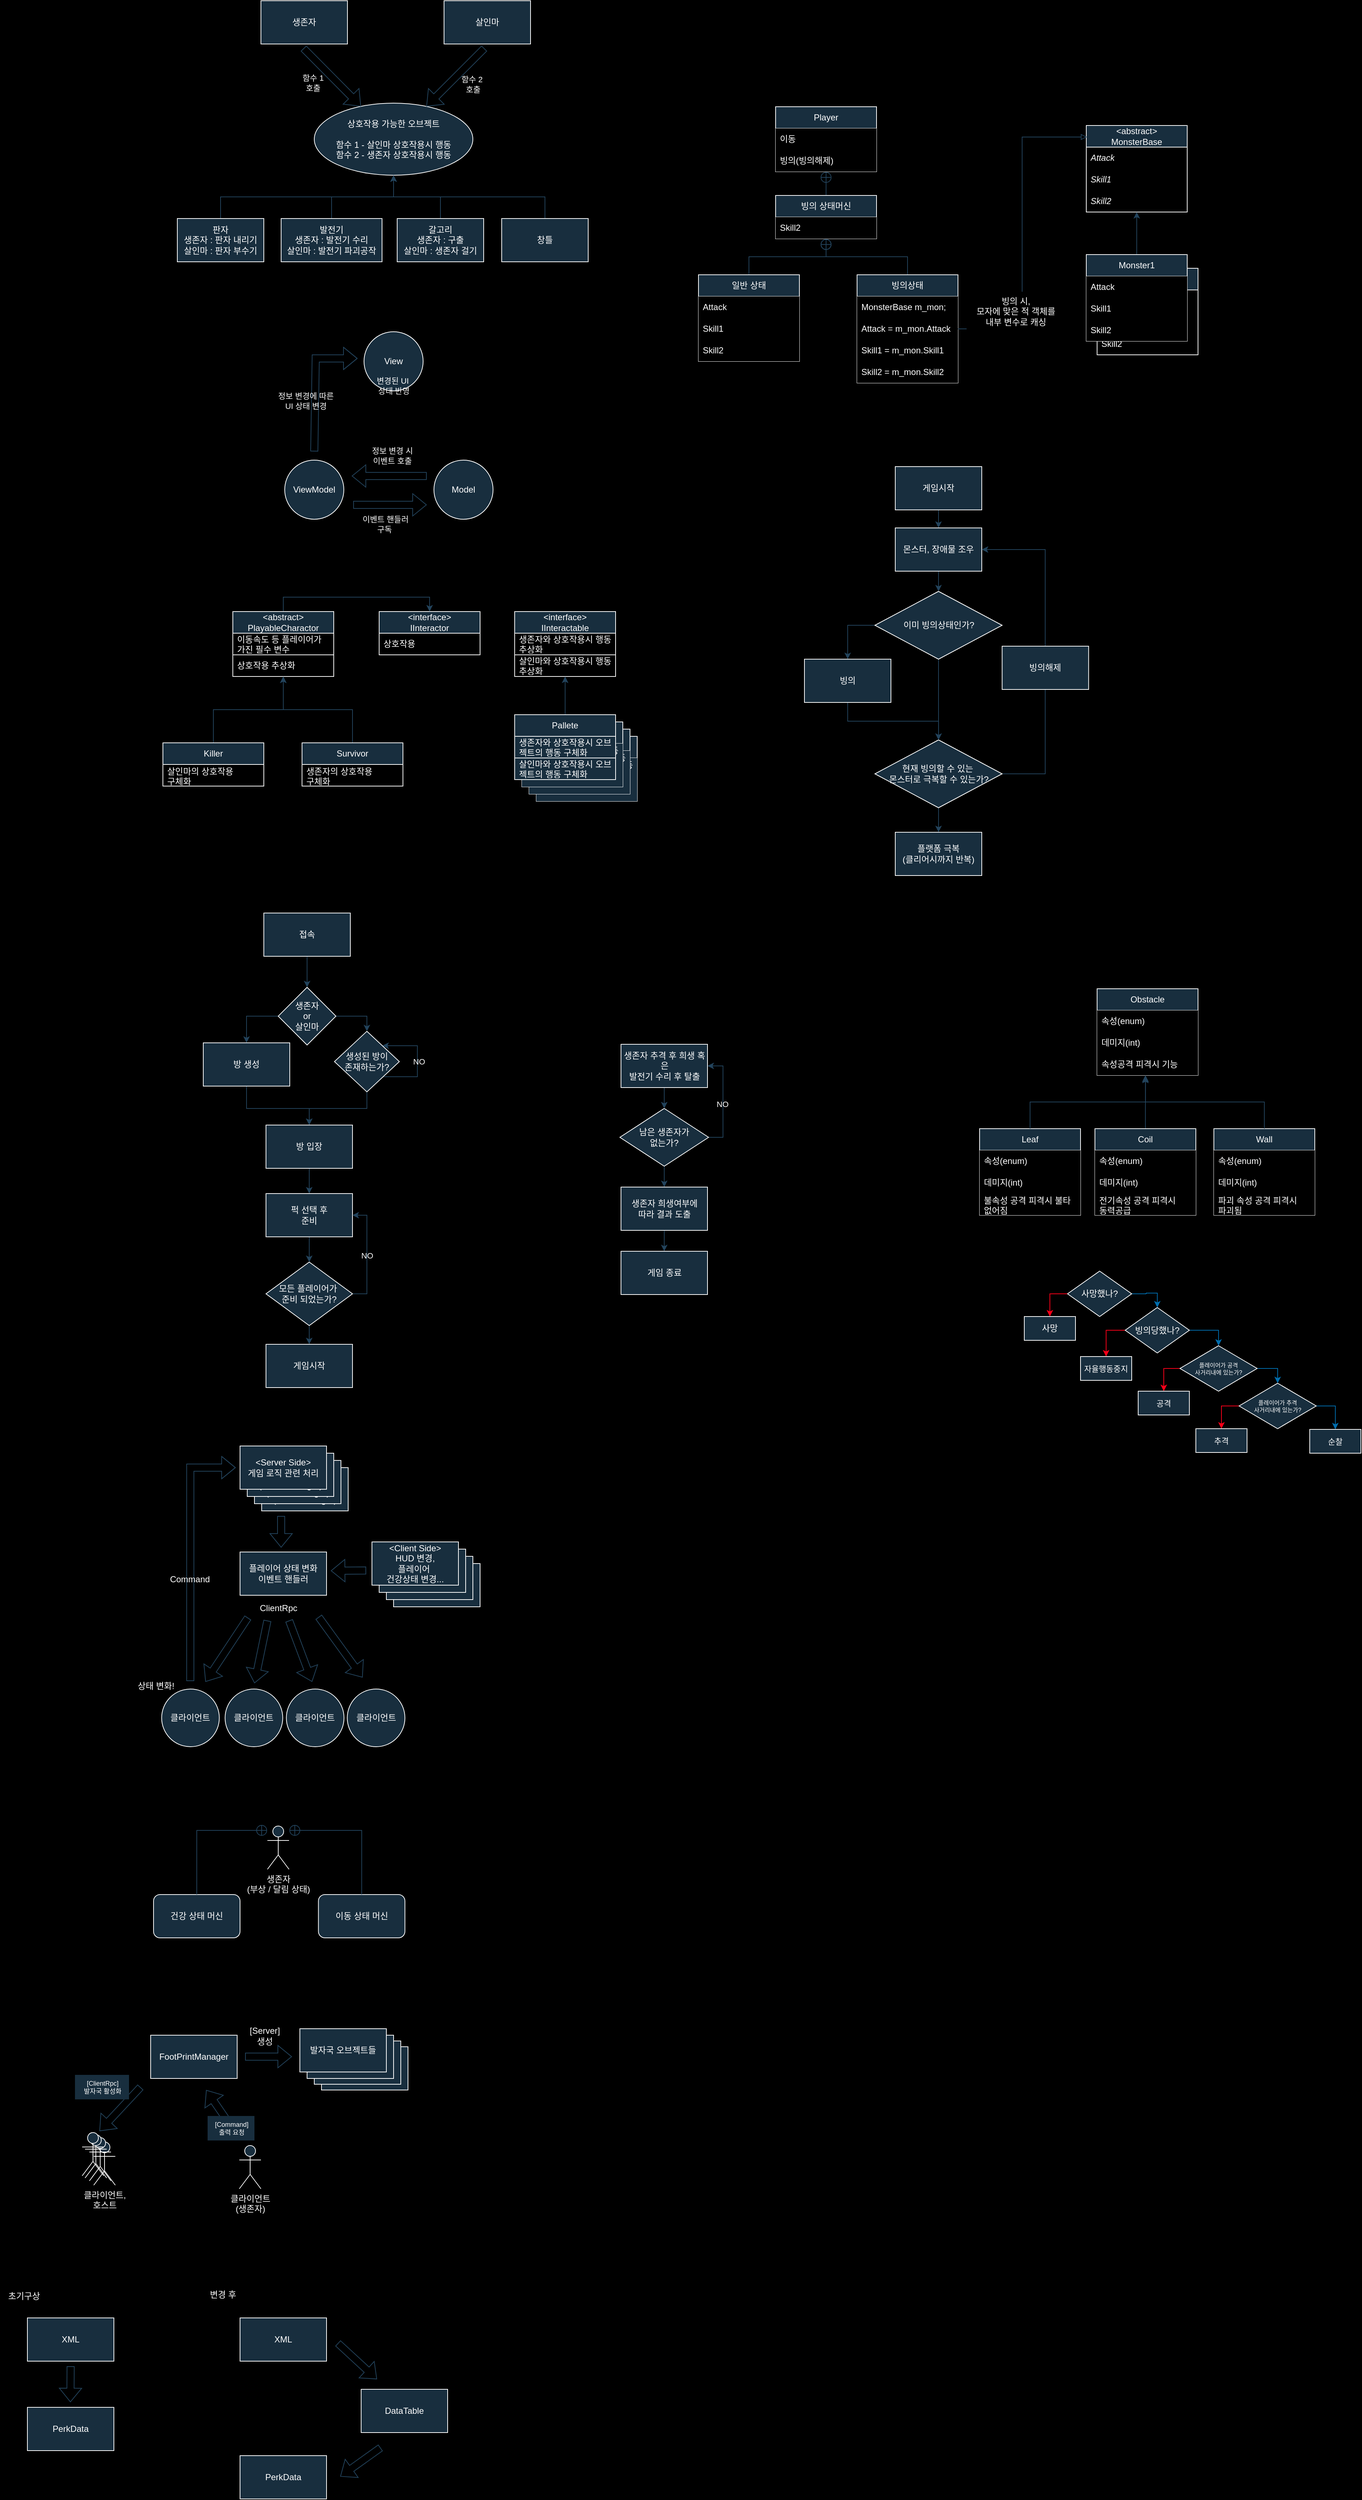 <mxfile version="24.7.6">
  <diagram name="페이지-1" id="o0APWfUMKUU7ITL8NAqE">
    <mxGraphModel dx="882" dy="295" grid="0" gridSize="10" guides="1" tooltips="1" connect="1" arrows="1" fold="1" page="0" pageScale="1" pageWidth="827" pageHeight="1169" background="#000000" math="0" shadow="0">
      <root>
        <mxCell id="0" />
        <mxCell id="1" parent="0" />
        <mxCell id="HwlPlYfOWSaUj1gYbrh8-189" value="클라이언트,&lt;div&gt;호스트&lt;/div&gt;" style="shape=umlActor;verticalLabelPosition=bottom;verticalAlign=top;html=1;outlineConnect=0;strokeColor=#FFFFFF;fontColor=#FFFFFF;fillColor=#182E3E;labelBackgroundColor=none;" parent="1" vertex="1">
          <mxGeometry x="-56" y="3067" width="30" height="60" as="geometry" />
        </mxCell>
        <mxCell id="HwlPlYfOWSaUj1gYbrh8-1" value="상호작용 가능한&amp;nbsp;&lt;span style=&quot;background-color: initial;&quot;&gt;오브젝트&lt;/span&gt;&lt;div&gt;&lt;br&gt;&lt;div&gt;함수 1 - 살인마 상호작용시 행동&lt;/div&gt;&lt;div&gt;함수 2 - 생존자 상호작용시 행동&lt;/div&gt;&lt;/div&gt;" style="ellipse;whiteSpace=wrap;html=1;labelBackgroundColor=none;fillColor=#182E3E;strokeColor=#FFFFFF;fontColor=#FFFFFF;" parent="1" vertex="1">
          <mxGeometry x="250" y="240" width="220" height="100" as="geometry" />
        </mxCell>
        <mxCell id="HwlPlYfOWSaUj1gYbrh8-10" style="edgeStyle=orthogonalEdgeStyle;rounded=0;orthogonalLoop=1;jettySize=auto;html=1;exitX=0.5;exitY=0;exitDx=0;exitDy=0;labelBackgroundColor=none;strokeColor=#23445D;fontColor=default;" parent="1" source="HwlPlYfOWSaUj1gYbrh8-2" target="HwlPlYfOWSaUj1gYbrh8-1" edge="1">
          <mxGeometry relative="1" as="geometry" />
        </mxCell>
        <mxCell id="HwlPlYfOWSaUj1gYbrh8-2" value="판자&lt;div&gt;생존자 : 판자 내리기&lt;/div&gt;&lt;div&gt;살인마 : 판자 부수기&lt;/div&gt;" style="rounded=0;whiteSpace=wrap;html=1;labelBackgroundColor=none;fillColor=#182E3E;strokeColor=#FFFFFF;fontColor=#FFFFFF;" parent="1" vertex="1">
          <mxGeometry x="60" y="400" width="120" height="60" as="geometry" />
        </mxCell>
        <mxCell id="HwlPlYfOWSaUj1gYbrh8-6" style="edgeStyle=orthogonalEdgeStyle;rounded=0;orthogonalLoop=1;jettySize=auto;html=1;labelBackgroundColor=none;strokeColor=#23445D;fontColor=default;" parent="1" source="HwlPlYfOWSaUj1gYbrh8-3" target="HwlPlYfOWSaUj1gYbrh8-1" edge="1">
          <mxGeometry relative="1" as="geometry" />
        </mxCell>
        <mxCell id="HwlPlYfOWSaUj1gYbrh8-3" value="발전기&lt;div&gt;생존자 : 발전기 수리&lt;/div&gt;&lt;div&gt;살인마 : 발전기 파괴공작&lt;/div&gt;" style="rounded=0;whiteSpace=wrap;html=1;labelBackgroundColor=none;fillColor=#182E3E;strokeColor=#FFFFFF;fontColor=#FFFFFF;" parent="1" vertex="1">
          <mxGeometry x="204" y="400" width="140" height="60" as="geometry" />
        </mxCell>
        <mxCell id="HwlPlYfOWSaUj1gYbrh8-7" style="edgeStyle=orthogonalEdgeStyle;rounded=0;orthogonalLoop=1;jettySize=auto;html=1;labelBackgroundColor=none;strokeColor=#23445D;fontColor=default;" parent="1" source="HwlPlYfOWSaUj1gYbrh8-4" target="HwlPlYfOWSaUj1gYbrh8-1" edge="1">
          <mxGeometry relative="1" as="geometry" />
        </mxCell>
        <mxCell id="HwlPlYfOWSaUj1gYbrh8-4" value="갈고리&lt;div&gt;생존자 : 구출&lt;/div&gt;&lt;div&gt;살인마 : 생존자 걸기&lt;/div&gt;" style="rounded=0;whiteSpace=wrap;html=1;labelBackgroundColor=none;fillColor=#182E3E;strokeColor=#FFFFFF;fontColor=#FFFFFF;" parent="1" vertex="1">
          <mxGeometry x="365" y="400" width="120" height="60" as="geometry" />
        </mxCell>
        <mxCell id="HwlPlYfOWSaUj1gYbrh8-11" style="edgeStyle=orthogonalEdgeStyle;rounded=0;orthogonalLoop=1;jettySize=auto;html=1;exitX=0.5;exitY=0;exitDx=0;exitDy=0;labelBackgroundColor=none;strokeColor=#23445D;fontColor=default;" parent="1" source="HwlPlYfOWSaUj1gYbrh8-5" target="HwlPlYfOWSaUj1gYbrh8-1" edge="1">
          <mxGeometry relative="1" as="geometry" />
        </mxCell>
        <mxCell id="HwlPlYfOWSaUj1gYbrh8-5" value="창틀" style="rounded=0;whiteSpace=wrap;html=1;labelBackgroundColor=none;fillColor=#182E3E;strokeColor=#FFFFFF;fontColor=#FFFFFF;" parent="1" vertex="1">
          <mxGeometry x="510" y="400" width="120" height="60" as="geometry" />
        </mxCell>
        <mxCell id="HwlPlYfOWSaUj1gYbrh8-13" value="생존자" style="rounded=0;whiteSpace=wrap;html=1;labelBackgroundColor=none;fillColor=#182E3E;strokeColor=#FFFFFF;fontColor=#FFFFFF;" parent="1" vertex="1">
          <mxGeometry x="176" y="98" width="120" height="60" as="geometry" />
        </mxCell>
        <mxCell id="HwlPlYfOWSaUj1gYbrh8-15" value="" style="shape=flexArrow;endArrow=classic;html=1;rounded=0;strokeWidth=1;endSize=6;startSize=16;sourcePerimeterSpacing=0;labelBackgroundColor=none;strokeColor=#23445D;fontColor=default;" parent="1" target="HwlPlYfOWSaUj1gYbrh8-1" edge="1">
          <mxGeometry width="50" height="50" relative="1" as="geometry">
            <mxPoint x="235" y="164" as="sourcePoint" />
            <mxPoint x="359.76" y="230" as="targetPoint" />
          </mxGeometry>
        </mxCell>
        <mxCell id="HwlPlYfOWSaUj1gYbrh8-16" value="함수 1&lt;div&gt;호출&lt;/div&gt;" style="edgeLabel;html=1;align=center;verticalAlign=middle;resizable=0;points=[];labelBackgroundColor=none;fontColor=#FFFFFF;" parent="HwlPlYfOWSaUj1gYbrh8-15" vertex="1" connectable="0">
          <mxGeometry x="-0.367" y="4" relative="1" as="geometry">
            <mxPoint x="-15" y="25" as="offset" />
          </mxGeometry>
        </mxCell>
        <mxCell id="HwlPlYfOWSaUj1gYbrh8-18" value="살인마" style="rounded=0;whiteSpace=wrap;html=1;labelBackgroundColor=none;fillColor=#182E3E;strokeColor=#FFFFFF;fontColor=#FFFFFF;" parent="1" vertex="1">
          <mxGeometry x="430" y="98" width="120" height="60" as="geometry" />
        </mxCell>
        <mxCell id="HwlPlYfOWSaUj1gYbrh8-19" value="" style="shape=flexArrow;endArrow=classic;html=1;rounded=0;strokeWidth=1;endSize=6;startSize=16;sourcePerimeterSpacing=0;labelBackgroundColor=none;strokeColor=#23445D;fontColor=default;" parent="1" target="HwlPlYfOWSaUj1gYbrh8-1" edge="1">
          <mxGeometry width="50" height="50" relative="1" as="geometry">
            <mxPoint x="486" y="164" as="sourcePoint" />
            <mxPoint x="362" y="229" as="targetPoint" />
          </mxGeometry>
        </mxCell>
        <mxCell id="HwlPlYfOWSaUj1gYbrh8-20" value="함수 2&amp;nbsp;&lt;div&gt;호출&lt;/div&gt;" style="edgeLabel;html=1;align=center;verticalAlign=middle;resizable=0;points=[];labelBackgroundColor=none;fontColor=#FFFFFF;" parent="HwlPlYfOWSaUj1gYbrh8-19" vertex="1" connectable="0">
          <mxGeometry x="-0.367" y="4" relative="1" as="geometry">
            <mxPoint x="6" y="21" as="offset" />
          </mxGeometry>
        </mxCell>
        <mxCell id="HwlPlYfOWSaUj1gYbrh8-21" value="Model" style="ellipse;whiteSpace=wrap;html=1;aspect=fixed;strokeColor=#FFFFFF;fontColor=#FFFFFF;fillColor=#182E3E;labelBackgroundColor=none;" parent="1" vertex="1">
          <mxGeometry x="416" y="735" width="82" height="82" as="geometry" />
        </mxCell>
        <mxCell id="HwlPlYfOWSaUj1gYbrh8-22" value="View" style="ellipse;whiteSpace=wrap;html=1;aspect=fixed;strokeColor=#FFFFFF;fontColor=#FFFFFF;fillColor=#182E3E;labelBackgroundColor=none;" parent="1" vertex="1">
          <mxGeometry x="319" y="557" width="82" height="82" as="geometry" />
        </mxCell>
        <mxCell id="HwlPlYfOWSaUj1gYbrh8-27" value="" style="shape=flexArrow;endArrow=classic;html=1;rounded=0;strokeColor=#23445D;strokeWidth=1;fontSize=16;spacing=11;spacingRight=5;labelBackgroundColor=none;fontColor=default;" parent="1" edge="1">
          <mxGeometry width="50" height="50" relative="1" as="geometry">
            <mxPoint x="250" y="723" as="sourcePoint" />
            <mxPoint x="310" y="594" as="targetPoint" />
            <Array as="points">
              <mxPoint x="252" y="594" />
            </Array>
          </mxGeometry>
        </mxCell>
        <mxCell id="HwlPlYfOWSaUj1gYbrh8-29" value="정보 변경 시&lt;div&gt;이벤트 호출&lt;/div&gt;" style="edgeLabel;html=1;align=center;verticalAlign=middle;resizable=0;points=[];labelBackgroundColor=none;fontColor=#FFFFFF;" parent="1" vertex="1" connectable="0">
          <mxGeometry x="386.003" y="611.004" as="geometry">
            <mxPoint x="-28" y="118" as="offset" />
          </mxGeometry>
        </mxCell>
        <mxCell id="HwlPlYfOWSaUj1gYbrh8-26" value="&lt;div&gt;&amp;nbsp;이벤트 핸들러&lt;div&gt;구독&lt;/div&gt;&lt;/div&gt;" style="edgeLabel;html=1;align=center;verticalAlign=middle;resizable=0;points=[];labelBackgroundColor=none;fontColor=#FFFFFF;" parent="1" vertex="1" connectable="0">
          <mxGeometry x="375.003" y="706.004" as="geometry">
            <mxPoint x="-28" y="118" as="offset" />
          </mxGeometry>
        </mxCell>
        <mxCell id="HwlPlYfOWSaUj1gYbrh8-31" value="정보 변경에 따른&lt;div&gt;UI 상태 변경&lt;/div&gt;" style="edgeLabel;html=1;align=center;verticalAlign=middle;resizable=0;points=[];labelBackgroundColor=none;fontColor=#FFFFFF;" parent="1" vertex="1" connectable="0">
          <mxGeometry x="266.003" y="535.004" as="geometry">
            <mxPoint x="-28" y="118" as="offset" />
          </mxGeometry>
        </mxCell>
        <mxCell id="HwlPlYfOWSaUj1gYbrh8-32" value="변경된 UI&amp;nbsp;&lt;div&gt;상태 반영&lt;/div&gt;" style="edgeLabel;html=1;align=center;verticalAlign=middle;resizable=0;points=[];labelBackgroundColor=none;fontColor=#FFFFFF;" parent="1" vertex="1" connectable="0">
          <mxGeometry x="388.003" y="514.004" as="geometry">
            <mxPoint x="-28" y="118" as="offset" />
          </mxGeometry>
        </mxCell>
        <mxCell id="HwlPlYfOWSaUj1gYbrh8-33" value="" style="shape=flexArrow;endArrow=classic;html=1;rounded=0;strokeColor=#23445D;labelBackgroundColor=none;fontColor=default;" parent="1" edge="1">
          <mxGeometry width="50" height="50" relative="1" as="geometry">
            <mxPoint x="406" y="757" as="sourcePoint" />
            <mxPoint x="302" y="757" as="targetPoint" />
          </mxGeometry>
        </mxCell>
        <mxCell id="HwlPlYfOWSaUj1gYbrh8-23" value="ViewModel" style="ellipse;whiteSpace=wrap;html=1;aspect=fixed;strokeColor=#FFFFFF;fontColor=#FFFFFF;fillColor=#182E3E;labelBackgroundColor=none;" parent="1" vertex="1">
          <mxGeometry x="209" y="735" width="82" height="82" as="geometry" />
        </mxCell>
        <mxCell id="HwlPlYfOWSaUj1gYbrh8-35" value="" style="shape=flexArrow;endArrow=classic;html=1;rounded=0;strokeColor=#23445D;labelBackgroundColor=none;fontColor=default;" parent="1" edge="1">
          <mxGeometry width="50" height="50" relative="1" as="geometry">
            <mxPoint x="304" y="797" as="sourcePoint" />
            <mxPoint x="406" y="797" as="targetPoint" />
          </mxGeometry>
        </mxCell>
        <mxCell id="HwlPlYfOWSaUj1gYbrh8-36" value="&amp;lt;interface&amp;gt;&lt;div&gt;IInteractor&lt;/div&gt;" style="swimlane;fontStyle=0;childLayout=stackLayout;horizontal=1;startSize=30;horizontalStack=0;resizeParent=1;resizeParentMax=0;resizeLast=0;collapsible=1;marginBottom=0;whiteSpace=wrap;html=1;strokeColor=#FFFFFF;fontColor=#FFFFFF;fillColor=#182E3E;labelBackgroundColor=none;" parent="1" vertex="1">
          <mxGeometry x="340" y="945" width="140" height="60" as="geometry" />
        </mxCell>
        <mxCell id="HwlPlYfOWSaUj1gYbrh8-37" value="상호작용" style="text;strokeColor=none;fillColor=none;align=left;verticalAlign=middle;spacingLeft=4;spacingRight=4;overflow=hidden;points=[[0,0.5],[1,0.5]];portConstraint=eastwest;rotatable=0;whiteSpace=wrap;html=1;fontColor=#FFFFFF;labelBackgroundColor=none;" parent="HwlPlYfOWSaUj1gYbrh8-36" vertex="1">
          <mxGeometry y="30" width="140" height="30" as="geometry" />
        </mxCell>
        <mxCell id="HwlPlYfOWSaUj1gYbrh8-54" style="edgeStyle=orthogonalEdgeStyle;rounded=0;orthogonalLoop=1;jettySize=auto;html=1;exitX=0.5;exitY=0;exitDx=0;exitDy=0;entryX=0.5;entryY=0;entryDx=0;entryDy=0;strokeColor=#23445D;labelBackgroundColor=none;fontColor=default;" parent="1" source="HwlPlYfOWSaUj1gYbrh8-40" target="HwlPlYfOWSaUj1gYbrh8-36" edge="1">
          <mxGeometry relative="1" as="geometry" />
        </mxCell>
        <mxCell id="HwlPlYfOWSaUj1gYbrh8-40" value="&amp;lt;abstract&amp;gt;&lt;div&gt;PlayableCharactor&lt;/div&gt;" style="swimlane;fontStyle=0;childLayout=stackLayout;horizontal=1;startSize=30;horizontalStack=0;resizeParent=1;resizeParentMax=0;resizeLast=0;collapsible=1;marginBottom=0;whiteSpace=wrap;html=1;strokeColor=#FFFFFF;fontColor=#FFFFFF;fillColor=#182E3E;labelBackgroundColor=none;" parent="1" vertex="1">
          <mxGeometry x="137" y="945" width="140" height="90" as="geometry" />
        </mxCell>
        <mxCell id="HwlPlYfOWSaUj1gYbrh8-41" value="이동속도 등 플레이어가 가진 필수 변수" style="text;strokeColor=#FFFFFF;fillColor=none;align=left;verticalAlign=bottom;spacingLeft=4;spacingRight=4;overflow=hidden;points=[[0,0.5],[1,0.5]];portConstraint=eastwest;rotatable=0;whiteSpace=wrap;html=1;fontColor=#FFFFFF;labelBackgroundColor=none;" parent="HwlPlYfOWSaUj1gYbrh8-40" vertex="1">
          <mxGeometry y="30" width="140" height="30" as="geometry" />
        </mxCell>
        <mxCell id="HwlPlYfOWSaUj1gYbrh8-52" value="상호작용 추상화" style="text;strokeColor=none;fillColor=none;align=left;verticalAlign=middle;spacingLeft=4;spacingRight=4;overflow=hidden;points=[[0,0.5],[1,0.5]];portConstraint=eastwest;rotatable=0;whiteSpace=wrap;html=1;fontColor=#FFFFFF;labelBackgroundColor=none;" parent="HwlPlYfOWSaUj1gYbrh8-40" vertex="1">
          <mxGeometry y="60" width="140" height="30" as="geometry" />
        </mxCell>
        <mxCell id="HwlPlYfOWSaUj1gYbrh8-56" style="edgeStyle=orthogonalEdgeStyle;rounded=0;orthogonalLoop=1;jettySize=auto;html=1;strokeColor=#23445D;labelBackgroundColor=none;fontColor=default;" parent="1" source="HwlPlYfOWSaUj1gYbrh8-44" target="HwlPlYfOWSaUj1gYbrh8-40" edge="1">
          <mxGeometry relative="1" as="geometry" />
        </mxCell>
        <mxCell id="HwlPlYfOWSaUj1gYbrh8-44" value="Killer" style="swimlane;fontStyle=0;childLayout=stackLayout;horizontal=1;startSize=30;horizontalStack=0;resizeParent=1;resizeParentMax=0;resizeLast=0;collapsible=1;marginBottom=0;whiteSpace=wrap;html=1;strokeColor=#FFFFFF;fontColor=#FFFFFF;fillColor=#182E3E;labelBackgroundColor=none;" parent="1" vertex="1">
          <mxGeometry x="40" y="1127" width="140" height="60" as="geometry" />
        </mxCell>
        <mxCell id="HwlPlYfOWSaUj1gYbrh8-45" value="살인마의 상호작용&amp;nbsp;&lt;div&gt;구체화&lt;/div&gt;" style="text;strokeColor=none;fillColor=none;align=left;verticalAlign=middle;spacingLeft=4;spacingRight=4;overflow=hidden;points=[[0,0.5],[1,0.5]];portConstraint=eastwest;rotatable=0;whiteSpace=wrap;html=1;fontColor=#FFFFFF;labelBackgroundColor=none;" parent="HwlPlYfOWSaUj1gYbrh8-44" vertex="1">
          <mxGeometry y="30" width="140" height="30" as="geometry" />
        </mxCell>
        <mxCell id="HwlPlYfOWSaUj1gYbrh8-57" style="edgeStyle=orthogonalEdgeStyle;rounded=0;orthogonalLoop=1;jettySize=auto;html=1;strokeColor=#23445D;labelBackgroundColor=none;fontColor=default;" parent="1" source="HwlPlYfOWSaUj1gYbrh8-48" target="HwlPlYfOWSaUj1gYbrh8-40" edge="1">
          <mxGeometry relative="1" as="geometry" />
        </mxCell>
        <mxCell id="HwlPlYfOWSaUj1gYbrh8-48" value="Survivor" style="swimlane;fontStyle=0;childLayout=stackLayout;horizontal=1;startSize=30;horizontalStack=0;resizeParent=1;resizeParentMax=0;resizeLast=0;collapsible=1;marginBottom=0;whiteSpace=wrap;html=1;strokeColor=#FFFFFF;fontColor=#FFFFFF;fillColor=#182E3E;labelBackgroundColor=none;" parent="1" vertex="1">
          <mxGeometry x="233" y="1127" width="140" height="60" as="geometry" />
        </mxCell>
        <mxCell id="HwlPlYfOWSaUj1gYbrh8-49" value="생존자의 상호작용&lt;div&gt;구체화&lt;/div&gt;" style="text;strokeColor=none;fillColor=none;align=left;verticalAlign=middle;spacingLeft=4;spacingRight=4;overflow=hidden;points=[[0,0.5],[1,0.5]];portConstraint=eastwest;rotatable=0;whiteSpace=wrap;html=1;fontColor=#FFFFFF;labelBackgroundColor=none;" parent="HwlPlYfOWSaUj1gYbrh8-48" vertex="1">
          <mxGeometry y="30" width="140" height="30" as="geometry" />
        </mxCell>
        <mxCell id="HwlPlYfOWSaUj1gYbrh8-58" value="&amp;lt;interface&amp;gt;&lt;div&gt;IInteractable&lt;/div&gt;" style="swimlane;fontStyle=0;childLayout=stackLayout;horizontal=1;startSize=30;horizontalStack=0;resizeParent=1;resizeParentMax=0;resizeLast=0;collapsible=1;marginBottom=0;whiteSpace=wrap;html=1;strokeColor=#FFFFFF;fontColor=#FFFFFF;fillColor=#182E3E;labelBackgroundColor=none;" parent="1" vertex="1">
          <mxGeometry x="528" y="945" width="140" height="90" as="geometry" />
        </mxCell>
        <mxCell id="HwlPlYfOWSaUj1gYbrh8-59" value="생존자와 상호작용시 행동 추상화" style="text;strokeColor=#FFFFFF;fillColor=none;align=left;verticalAlign=bottom;spacingLeft=4;spacingRight=4;overflow=hidden;points=[[0,0.5],[1,0.5]];portConstraint=eastwest;rotatable=0;whiteSpace=wrap;html=1;fontColor=#FFFFFF;labelBackgroundColor=none;" parent="HwlPlYfOWSaUj1gYbrh8-58" vertex="1">
          <mxGeometry y="30" width="140" height="30" as="geometry" />
        </mxCell>
        <mxCell id="HwlPlYfOWSaUj1gYbrh8-61" value="살인마와 상호작용시 행동 추상화" style="text;strokeColor=#FFFFFF;fillColor=none;align=left;verticalAlign=bottom;spacingLeft=4;spacingRight=4;overflow=hidden;points=[[0,0.5],[1,0.5]];portConstraint=eastwest;rotatable=0;whiteSpace=wrap;html=1;fontColor=#FFFFFF;labelBackgroundColor=none;" parent="HwlPlYfOWSaUj1gYbrh8-58" vertex="1">
          <mxGeometry y="60" width="140" height="30" as="geometry" />
        </mxCell>
        <mxCell id="HwlPlYfOWSaUj1gYbrh8-65" style="edgeStyle=orthogonalEdgeStyle;rounded=0;orthogonalLoop=1;jettySize=auto;html=1;strokeColor=#23445D;labelBackgroundColor=none;fontColor=default;" parent="1" source="HwlPlYfOWSaUj1gYbrh8-62" target="HwlPlYfOWSaUj1gYbrh8-58" edge="1">
          <mxGeometry relative="1" as="geometry" />
        </mxCell>
        <mxCell id="HwlPlYfOWSaUj1gYbrh8-87" value="Pallete" style="swimlane;fontStyle=0;childLayout=stackLayout;horizontal=1;startSize=30;horizontalStack=0;resizeParent=1;resizeParentMax=0;resizeLast=0;collapsible=1;marginBottom=0;whiteSpace=wrap;html=1;strokeColor=#FFFFFF;fontColor=#FFFFFF;fillColor=#182E3E;labelBackgroundColor=none;" parent="1" vertex="1">
          <mxGeometry x="558" y="1118" width="140" height="90" as="geometry" />
        </mxCell>
        <mxCell id="HwlPlYfOWSaUj1gYbrh8-88" value="생존자와 상호작용시 행동 구체화" style="text;strokeColor=none;fillColor=#182E3E;align=left;verticalAlign=middle;spacingLeft=4;spacingRight=4;overflow=hidden;points=[[0,0.5],[1,0.5]];portConstraint=eastwest;rotatable=0;whiteSpace=wrap;html=1;fontColor=#FFFFFF;labelBackgroundColor=none;" parent="HwlPlYfOWSaUj1gYbrh8-87" vertex="1">
          <mxGeometry y="30" width="140" height="30" as="geometry" />
        </mxCell>
        <mxCell id="HwlPlYfOWSaUj1gYbrh8-89" value="" style="text;strokeColor=none;fillColor=#182E3E;align=left;verticalAlign=middle;spacingLeft=4;spacingRight=4;overflow=hidden;points=[[0,0.5],[1,0.5]];portConstraint=eastwest;rotatable=0;whiteSpace=wrap;html=1;fontColor=#FFFFFF;labelBackgroundColor=none;" parent="HwlPlYfOWSaUj1gYbrh8-87" vertex="1">
          <mxGeometry y="60" width="140" height="30" as="geometry" />
        </mxCell>
        <mxCell id="HwlPlYfOWSaUj1gYbrh8-84" value="Pallete" style="swimlane;fontStyle=0;childLayout=stackLayout;horizontal=1;startSize=30;horizontalStack=0;resizeParent=1;resizeParentMax=0;resizeLast=0;collapsible=1;marginBottom=0;whiteSpace=wrap;html=1;strokeColor=#FFFFFF;fontColor=#FFFFFF;fillColor=#182E3E;labelBackgroundColor=none;" parent="1" vertex="1">
          <mxGeometry x="548" y="1108" width="140" height="90" as="geometry" />
        </mxCell>
        <mxCell id="HwlPlYfOWSaUj1gYbrh8-85" value="생존자와 상호작용시 행동 구체화" style="text;strokeColor=none;fillColor=#182E3E;align=left;verticalAlign=middle;spacingLeft=4;spacingRight=4;overflow=hidden;points=[[0,0.5],[1,0.5]];portConstraint=eastwest;rotatable=0;whiteSpace=wrap;html=1;fontColor=#FFFFFF;labelBackgroundColor=none;" parent="HwlPlYfOWSaUj1gYbrh8-84" vertex="1">
          <mxGeometry y="30" width="140" height="30" as="geometry" />
        </mxCell>
        <mxCell id="HwlPlYfOWSaUj1gYbrh8-86" value="" style="text;strokeColor=none;fillColor=#182E3E;align=left;verticalAlign=middle;spacingLeft=4;spacingRight=4;overflow=hidden;points=[[0,0.5],[1,0.5]];portConstraint=eastwest;rotatable=0;whiteSpace=wrap;html=1;fontColor=#FFFFFF;labelBackgroundColor=none;" parent="HwlPlYfOWSaUj1gYbrh8-84" vertex="1">
          <mxGeometry y="60" width="140" height="30" as="geometry" />
        </mxCell>
        <mxCell id="HwlPlYfOWSaUj1gYbrh8-81" value="Pallete" style="swimlane;fontStyle=0;childLayout=stackLayout;horizontal=1;startSize=30;horizontalStack=0;resizeParent=1;resizeParentMax=0;resizeLast=0;collapsible=1;marginBottom=0;whiteSpace=wrap;html=1;strokeColor=#FFFFFF;fontColor=#FFFFFF;fillColor=#182E3E;labelBackgroundColor=none;" parent="1" vertex="1">
          <mxGeometry x="538" y="1098" width="140" height="90" as="geometry" />
        </mxCell>
        <mxCell id="HwlPlYfOWSaUj1gYbrh8-82" value="생존자와 상호작용시 행동 구체화" style="text;strokeColor=none;fillColor=#182E3E;align=left;verticalAlign=middle;spacingLeft=4;spacingRight=4;overflow=hidden;points=[[0,0.5],[1,0.5]];portConstraint=eastwest;rotatable=0;whiteSpace=wrap;html=1;fontColor=#FFFFFF;labelBackgroundColor=none;" parent="HwlPlYfOWSaUj1gYbrh8-81" vertex="1">
          <mxGeometry y="30" width="140" height="30" as="geometry" />
        </mxCell>
        <mxCell id="HwlPlYfOWSaUj1gYbrh8-83" value="" style="text;strokeColor=none;fillColor=#182E3E;align=left;verticalAlign=middle;spacingLeft=4;spacingRight=4;overflow=hidden;points=[[0,0.5],[1,0.5]];portConstraint=eastwest;rotatable=0;whiteSpace=wrap;html=1;fontColor=#FFFFFF;labelBackgroundColor=none;" parent="HwlPlYfOWSaUj1gYbrh8-81" vertex="1">
          <mxGeometry y="60" width="140" height="30" as="geometry" />
        </mxCell>
        <mxCell id="HwlPlYfOWSaUj1gYbrh8-62" value="Pallete" style="swimlane;fontStyle=0;childLayout=stackLayout;horizontal=1;startSize=30;horizontalStack=0;resizeParent=1;resizeParentMax=0;resizeLast=0;collapsible=1;marginBottom=0;whiteSpace=wrap;html=1;strokeColor=#FFFFFF;fontColor=#FFFFFF;fillColor=#182E3E;labelBackgroundColor=none;" parent="1" vertex="1">
          <mxGeometry x="528" y="1088" width="140" height="90" as="geometry" />
        </mxCell>
        <mxCell id="HwlPlYfOWSaUj1gYbrh8-63" value="생존자와 상호작용시 오브젝트의 행동 구체화" style="text;strokeColor=#FFFFFF;fillColor=#182E3E;align=left;verticalAlign=bottom;spacingLeft=4;spacingRight=4;overflow=hidden;points=[[0,0.5],[1,0.5]];portConstraint=eastwest;rotatable=0;whiteSpace=wrap;html=1;fontColor=#FFFFFF;labelBackgroundColor=none;" parent="HwlPlYfOWSaUj1gYbrh8-62" vertex="1">
          <mxGeometry y="30" width="140" height="30" as="geometry" />
        </mxCell>
        <mxCell id="HwlPlYfOWSaUj1gYbrh8-64" value="살인마와 상호작용시 오브젝트의 행동 구체화" style="text;strokeColor=#FFFFFF;fillColor=#182E3E;align=left;verticalAlign=bottom;spacingLeft=4;spacingRight=4;overflow=hidden;points=[[0,0.5],[1,0.5]];portConstraint=eastwest;rotatable=0;whiteSpace=wrap;html=1;fontColor=#FFFFFF;labelBackgroundColor=none;" parent="HwlPlYfOWSaUj1gYbrh8-62" vertex="1">
          <mxGeometry y="60" width="140" height="30" as="geometry" />
        </mxCell>
        <mxCell id="HwlPlYfOWSaUj1gYbrh8-92" style="edgeStyle=orthogonalEdgeStyle;rounded=0;orthogonalLoop=1;jettySize=auto;html=1;strokeColor=#23445D;labelBackgroundColor=none;fontColor=default;" parent="1" source="HwlPlYfOWSaUj1gYbrh8-90" target="HwlPlYfOWSaUj1gYbrh8-91" edge="1">
          <mxGeometry relative="1" as="geometry" />
        </mxCell>
        <mxCell id="HwlPlYfOWSaUj1gYbrh8-90" value="접속" style="rounded=0;whiteSpace=wrap;html=1;strokeColor=#FFFFFF;fontColor=#FFFFFF;fillColor=#182E3E;labelBackgroundColor=none;" parent="1" vertex="1">
          <mxGeometry x="180" y="1363" width="120" height="60" as="geometry" />
        </mxCell>
        <mxCell id="HwlPlYfOWSaUj1gYbrh8-96" style="edgeStyle=orthogonalEdgeStyle;rounded=0;orthogonalLoop=1;jettySize=auto;html=1;exitX=1;exitY=0.5;exitDx=0;exitDy=0;strokeColor=#23445D;labelBackgroundColor=none;fontColor=default;" parent="1" source="HwlPlYfOWSaUj1gYbrh8-91" target="HwlPlYfOWSaUj1gYbrh8-94" edge="1">
          <mxGeometry relative="1" as="geometry" />
        </mxCell>
        <mxCell id="HwlPlYfOWSaUj1gYbrh8-121" style="edgeStyle=orthogonalEdgeStyle;rounded=0;orthogonalLoop=1;jettySize=auto;html=1;exitX=0;exitY=0.5;exitDx=0;exitDy=0;strokeColor=#23445D;labelBackgroundColor=none;fontColor=default;" parent="1" source="HwlPlYfOWSaUj1gYbrh8-91" target="HwlPlYfOWSaUj1gYbrh8-100" edge="1">
          <mxGeometry relative="1" as="geometry" />
        </mxCell>
        <mxCell id="HwlPlYfOWSaUj1gYbrh8-91" value="생존자&lt;div&gt;or&lt;/div&gt;&lt;div&gt;살인마&lt;/div&gt;" style="rhombus;whiteSpace=wrap;html=1;strokeColor=#FFFFFF;fontColor=#FFFFFF;fillColor=#182E3E;labelBackgroundColor=none;" parent="1" vertex="1">
          <mxGeometry x="200" y="1466" width="80" height="80" as="geometry" />
        </mxCell>
        <mxCell id="HwlPlYfOWSaUj1gYbrh8-105" style="edgeStyle=orthogonalEdgeStyle;rounded=0;orthogonalLoop=1;jettySize=auto;html=1;strokeColor=#23445D;labelBackgroundColor=none;fontColor=default;" parent="1" source="HwlPlYfOWSaUj1gYbrh8-94" target="HwlPlYfOWSaUj1gYbrh8-102" edge="1">
          <mxGeometry relative="1" as="geometry" />
        </mxCell>
        <mxCell id="HwlPlYfOWSaUj1gYbrh8-107" style="edgeStyle=orthogonalEdgeStyle;rounded=0;orthogonalLoop=1;jettySize=auto;html=1;exitX=1;exitY=1;exitDx=0;exitDy=0;strokeColor=#23445D;labelBackgroundColor=none;fontColor=default;" parent="1" source="HwlPlYfOWSaUj1gYbrh8-94" target="HwlPlYfOWSaUj1gYbrh8-94" edge="1">
          <mxGeometry relative="1" as="geometry">
            <mxPoint x="375" y="1547" as="targetPoint" />
            <Array as="points">
              <mxPoint x="393" y="1590" />
              <mxPoint x="393" y="1547" />
            </Array>
          </mxGeometry>
        </mxCell>
        <mxCell id="HwlPlYfOWSaUj1gYbrh8-108" value="NO" style="edgeLabel;html=1;align=center;verticalAlign=middle;resizable=0;points=[];strokeColor=#FFFFFF;fontColor=#FFFFFF;fillColor=#182E3E;labelBackgroundColor=none;" parent="HwlPlYfOWSaUj1gYbrh8-107" vertex="1" connectable="0">
          <mxGeometry x="0.077" relative="1" as="geometry">
            <mxPoint x="2" y="6" as="offset" />
          </mxGeometry>
        </mxCell>
        <mxCell id="HwlPlYfOWSaUj1gYbrh8-94" value="생성된 방이&lt;div&gt;존재하는가?&lt;/div&gt;" style="rhombus;whiteSpace=wrap;html=1;strokeColor=#FFFFFF;fontColor=#FFFFFF;fillColor=#182E3E;labelBackgroundColor=none;" parent="1" vertex="1">
          <mxGeometry x="278" y="1527" width="90" height="84" as="geometry" />
        </mxCell>
        <mxCell id="HwlPlYfOWSaUj1gYbrh8-106" style="edgeStyle=orthogonalEdgeStyle;rounded=0;orthogonalLoop=1;jettySize=auto;html=1;strokeColor=#23445D;labelBackgroundColor=none;fontColor=default;" parent="1" source="HwlPlYfOWSaUj1gYbrh8-100" target="HwlPlYfOWSaUj1gYbrh8-102" edge="1">
          <mxGeometry relative="1" as="geometry">
            <Array as="points">
              <mxPoint x="156" y="1634" />
              <mxPoint x="243" y="1634" />
            </Array>
          </mxGeometry>
        </mxCell>
        <mxCell id="HwlPlYfOWSaUj1gYbrh8-100" value="방 생성" style="rounded=0;whiteSpace=wrap;html=1;strokeColor=#FFFFFF;fontColor=#FFFFFF;fillColor=#182E3E;labelBackgroundColor=none;" parent="1" vertex="1">
          <mxGeometry x="96" y="1543" width="120" height="60" as="geometry" />
        </mxCell>
        <mxCell id="HwlPlYfOWSaUj1gYbrh8-112" style="edgeStyle=orthogonalEdgeStyle;rounded=0;orthogonalLoop=1;jettySize=auto;html=1;strokeColor=#23445D;labelBackgroundColor=none;fontColor=default;" parent="1" source="HwlPlYfOWSaUj1gYbrh8-102" target="HwlPlYfOWSaUj1gYbrh8-110" edge="1">
          <mxGeometry relative="1" as="geometry" />
        </mxCell>
        <mxCell id="HwlPlYfOWSaUj1gYbrh8-102" value="방 입장" style="rounded=0;whiteSpace=wrap;html=1;strokeColor=#FFFFFF;fontColor=#FFFFFF;fillColor=#182E3E;labelBackgroundColor=none;" parent="1" vertex="1">
          <mxGeometry x="183" y="1657" width="120" height="60" as="geometry" />
        </mxCell>
        <mxCell id="HwlPlYfOWSaUj1gYbrh8-113" style="edgeStyle=orthogonalEdgeStyle;rounded=0;orthogonalLoop=1;jettySize=auto;html=1;strokeColor=#23445D;labelBackgroundColor=none;fontColor=default;" parent="1" source="HwlPlYfOWSaUj1gYbrh8-110" target="HwlPlYfOWSaUj1gYbrh8-111" edge="1">
          <mxGeometry relative="1" as="geometry" />
        </mxCell>
        <mxCell id="HwlPlYfOWSaUj1gYbrh8-110" value="퍽 선택 후&lt;div&gt;준비&lt;/div&gt;" style="rounded=0;whiteSpace=wrap;html=1;strokeColor=#FFFFFF;fontColor=#FFFFFF;fillColor=#182E3E;labelBackgroundColor=none;" parent="1" vertex="1">
          <mxGeometry x="183" y="1752" width="120" height="60" as="geometry" />
        </mxCell>
        <mxCell id="HwlPlYfOWSaUj1gYbrh8-116" style="edgeStyle=orthogonalEdgeStyle;rounded=0;orthogonalLoop=1;jettySize=auto;html=1;exitX=1;exitY=0.5;exitDx=0;exitDy=0;entryX=1;entryY=0.5;entryDx=0;entryDy=0;strokeColor=#23445D;labelBackgroundColor=none;fontColor=default;" parent="1" source="HwlPlYfOWSaUj1gYbrh8-111" target="HwlPlYfOWSaUj1gYbrh8-110" edge="1">
          <mxGeometry relative="1" as="geometry" />
        </mxCell>
        <mxCell id="HwlPlYfOWSaUj1gYbrh8-117" value="" style="edgeLabel;html=1;align=center;verticalAlign=middle;resizable=0;points=[];strokeColor=#FFFFFF;fontColor=#FFFFFF;fillColor=#182E3E;labelBackgroundColor=none;" parent="HwlPlYfOWSaUj1gYbrh8-116" vertex="1" connectable="0">
          <mxGeometry x="-0.172" relative="1" as="geometry">
            <mxPoint as="offset" />
          </mxGeometry>
        </mxCell>
        <mxCell id="HwlPlYfOWSaUj1gYbrh8-120" style="edgeStyle=orthogonalEdgeStyle;rounded=0;orthogonalLoop=1;jettySize=auto;html=1;strokeColor=#23445D;labelBackgroundColor=none;fontColor=default;" parent="1" source="HwlPlYfOWSaUj1gYbrh8-111" target="HwlPlYfOWSaUj1gYbrh8-119" edge="1">
          <mxGeometry relative="1" as="geometry" />
        </mxCell>
        <mxCell id="HwlPlYfOWSaUj1gYbrh8-111" value="모든 플레이어가&amp;nbsp;&lt;div&gt;준비 되었는가?&lt;/div&gt;" style="rhombus;whiteSpace=wrap;html=1;strokeColor=#FFFFFF;fontColor=#FFFFFF;fillColor=#182E3E;labelBackgroundColor=none;" parent="1" vertex="1">
          <mxGeometry x="183" y="1847" width="120" height="88" as="geometry" />
        </mxCell>
        <mxCell id="HwlPlYfOWSaUj1gYbrh8-118" value="NO" style="edgeLabel;html=1;align=center;verticalAlign=middle;resizable=0;points=[];strokeColor=#FFFFFF;fontColor=#FFFFFF;fillColor=#182E3E;labelBackgroundColor=none;" parent="1" vertex="1" connectable="0">
          <mxGeometry x="363" y="1655.997" as="geometry">
            <mxPoint x="-40" y="182" as="offset" />
          </mxGeometry>
        </mxCell>
        <mxCell id="HwlPlYfOWSaUj1gYbrh8-119" value="게임시작" style="rounded=0;whiteSpace=wrap;html=1;strokeColor=#FFFFFF;fontColor=#FFFFFF;fillColor=#182E3E;labelBackgroundColor=none;" parent="1" vertex="1">
          <mxGeometry x="183" y="1961" width="120" height="60" as="geometry" />
        </mxCell>
        <mxCell id="HwlPlYfOWSaUj1gYbrh8-129" style="edgeStyle=orthogonalEdgeStyle;rounded=0;orthogonalLoop=1;jettySize=auto;html=1;exitX=1;exitY=0.5;exitDx=0;exitDy=0;entryX=1;entryY=0.5;entryDx=0;entryDy=0;strokeColor=#23445D;labelBackgroundColor=none;fontColor=default;" parent="1" source="HwlPlYfOWSaUj1gYbrh8-122" target="HwlPlYfOWSaUj1gYbrh8-123" edge="1">
          <mxGeometry relative="1" as="geometry" />
        </mxCell>
        <mxCell id="HwlPlYfOWSaUj1gYbrh8-130" value="" style="edgeLabel;html=1;align=center;verticalAlign=middle;resizable=0;points=[];strokeColor=#FFFFFF;fontColor=#FFFFFF;fillColor=#182E3E;labelBackgroundColor=none;" parent="HwlPlYfOWSaUj1gYbrh8-129" vertex="1" connectable="0">
          <mxGeometry x="-0.137" relative="1" as="geometry">
            <mxPoint as="offset" />
          </mxGeometry>
        </mxCell>
        <mxCell id="HwlPlYfOWSaUj1gYbrh8-135" style="edgeStyle=orthogonalEdgeStyle;rounded=0;orthogonalLoop=1;jettySize=auto;html=1;strokeColor=#23445D;labelBackgroundColor=none;fontColor=default;" parent="1" source="HwlPlYfOWSaUj1gYbrh8-122" target="HwlPlYfOWSaUj1gYbrh8-132" edge="1">
          <mxGeometry relative="1" as="geometry" />
        </mxCell>
        <mxCell id="HwlPlYfOWSaUj1gYbrh8-122" value="남은 생존자가&lt;div&gt;없는가?&lt;/div&gt;" style="rhombus;whiteSpace=wrap;html=1;strokeColor=#FFFFFF;fontColor=#FFFFFF;fillColor=#182E3E;labelBackgroundColor=none;" parent="1" vertex="1">
          <mxGeometry x="674" y="1634" width="123" height="80" as="geometry" />
        </mxCell>
        <mxCell id="HwlPlYfOWSaUj1gYbrh8-127" style="edgeStyle=orthogonalEdgeStyle;rounded=0;orthogonalLoop=1;jettySize=auto;html=1;strokeColor=#23445D;labelBackgroundColor=none;fontColor=default;" parent="1" source="HwlPlYfOWSaUj1gYbrh8-123" target="HwlPlYfOWSaUj1gYbrh8-122" edge="1">
          <mxGeometry relative="1" as="geometry" />
        </mxCell>
        <mxCell id="HwlPlYfOWSaUj1gYbrh8-123" value="생존자 추격 후 희생 혹은&lt;div&gt;&lt;span style=&quot;background-color: initial;&quot;&gt;발전기 수리 후 탈출&lt;/span&gt;&lt;/div&gt;" style="whiteSpace=wrap;html=1;fillColor=#182E3E;strokeColor=#FFFFFF;fontColor=#FFFFFF;labelBackgroundColor=none;" parent="1" vertex="1">
          <mxGeometry x="675.5" y="1545" width="120" height="60" as="geometry" />
        </mxCell>
        <mxCell id="HwlPlYfOWSaUj1gYbrh8-131" value="NO" style="edgeLabel;html=1;align=center;verticalAlign=middle;resizable=0;points=[];strokeColor=#FFFFFF;fontColor=#FFFFFF;fillColor=#182E3E;labelBackgroundColor=none;" parent="1" vertex="1" connectable="0">
          <mxGeometry x="816" y="1627.997" as="geometry" />
        </mxCell>
        <mxCell id="HwlPlYfOWSaUj1gYbrh8-134" value="" style="edgeStyle=orthogonalEdgeStyle;rounded=0;orthogonalLoop=1;jettySize=auto;html=1;strokeColor=#23445D;labelBackgroundColor=none;fontColor=default;" parent="1" source="HwlPlYfOWSaUj1gYbrh8-132" target="HwlPlYfOWSaUj1gYbrh8-133" edge="1">
          <mxGeometry relative="1" as="geometry" />
        </mxCell>
        <mxCell id="HwlPlYfOWSaUj1gYbrh8-132" value="생존자 희생여부에&lt;div&gt;따라 결과 도출&lt;/div&gt;" style="rounded=0;whiteSpace=wrap;html=1;strokeColor=#FFFFFF;fontColor=#FFFFFF;fillColor=#182E3E;labelBackgroundColor=none;" parent="1" vertex="1">
          <mxGeometry x="675.5" y="1743" width="120" height="60" as="geometry" />
        </mxCell>
        <mxCell id="HwlPlYfOWSaUj1gYbrh8-133" value="게임 종료" style="whiteSpace=wrap;html=1;fillColor=#182E3E;strokeColor=#FFFFFF;fontColor=#FFFFFF;rounded=0;labelBackgroundColor=none;" parent="1" vertex="1">
          <mxGeometry x="675.5" y="1832" width="120" height="60" as="geometry" />
        </mxCell>
        <mxCell id="HwlPlYfOWSaUj1gYbrh8-136" value="플레이어 상태 변화&lt;div&gt;이벤트 핸들러&lt;/div&gt;" style="rounded=0;whiteSpace=wrap;html=1;strokeColor=#FFFFFF;fontColor=#FFFFFF;fillColor=#182E3E;labelBackgroundColor=none;" parent="1" vertex="1">
          <mxGeometry x="147" y="2249" width="120" height="60" as="geometry" />
        </mxCell>
        <mxCell id="HwlPlYfOWSaUj1gYbrh8-140" value="HUD 변경,&lt;div&gt;플레이어&amp;nbsp;&lt;/div&gt;&lt;div&gt;건강상태 변경...&lt;/div&gt;" style="rounded=0;whiteSpace=wrap;html=1;strokeColor=#FFFFFF;fontColor=#FFFFFF;fillColor=#182E3E;labelBackgroundColor=none;" parent="1" vertex="1">
          <mxGeometry x="360" y="2265" width="120" height="60" as="geometry" />
        </mxCell>
        <mxCell id="HwlPlYfOWSaUj1gYbrh8-139" value="HUD 변경,&lt;div&gt;플레이어&amp;nbsp;&lt;/div&gt;&lt;div&gt;건강상태 변경...&lt;/div&gt;" style="rounded=0;whiteSpace=wrap;html=1;strokeColor=#FFFFFF;fontColor=#FFFFFF;fillColor=#182E3E;labelBackgroundColor=none;" parent="1" vertex="1">
          <mxGeometry x="350" y="2255" width="120" height="60" as="geometry" />
        </mxCell>
        <mxCell id="HwlPlYfOWSaUj1gYbrh8-138" value="HUD 변경,&lt;div&gt;플레이어&amp;nbsp;&lt;/div&gt;&lt;div&gt;건강상태 변경...&lt;/div&gt;" style="rounded=0;whiteSpace=wrap;html=1;strokeColor=#FFFFFF;fontColor=#FFFFFF;fillColor=#182E3E;labelBackgroundColor=none;" parent="1" vertex="1">
          <mxGeometry x="340" y="2245" width="120" height="60" as="geometry" />
        </mxCell>
        <mxCell id="HwlPlYfOWSaUj1gYbrh8-137" value="&lt;div&gt;&amp;lt;Client Side&amp;gt;&lt;/div&gt;HUD 변경,&lt;div&gt;플레이어&amp;nbsp;&lt;/div&gt;&lt;div&gt;건강상태 변경...&lt;/div&gt;" style="rounded=0;whiteSpace=wrap;html=1;strokeColor=#FFFFFF;fontColor=#FFFFFF;fillColor=#182E3E;labelBackgroundColor=none;" parent="1" vertex="1">
          <mxGeometry x="330" y="2235" width="120" height="60" as="geometry" />
        </mxCell>
        <mxCell id="HwlPlYfOWSaUj1gYbrh8-141" value="구독" style="shape=flexArrow;endArrow=classic;rounded=0;strokeColor=#23445D;labelBackgroundColor=none;fontColor=default;" parent="1" edge="1">
          <mxGeometry x="-0.231" y="-18" width="50" height="50" relative="1" as="geometry">
            <mxPoint x="322" y="2274.57" as="sourcePoint" />
            <mxPoint x="273" y="2275" as="targetPoint" />
            <mxPoint as="offset" />
          </mxGeometry>
        </mxCell>
        <mxCell id="HwlPlYfOWSaUj1gYbrh8-142" value="클라이언트" style="ellipse;whiteSpace=wrap;html=1;aspect=fixed;strokeColor=#FFFFFF;fillColor=#182E3E;labelBackgroundColor=none;fontColor=#FFFFFF;" parent="1" vertex="1">
          <mxGeometry x="38.25" y="2439" width="80" height="80" as="geometry" />
        </mxCell>
        <mxCell id="HwlPlYfOWSaUj1gYbrh8-143" value="클라이언트" style="ellipse;whiteSpace=wrap;html=1;aspect=fixed;strokeColor=#FFFFFF;fontColor=#FFFFFF;fillColor=#182E3E;labelBackgroundColor=none;" parent="1" vertex="1">
          <mxGeometry x="126.25" y="2439" width="80" height="80" as="geometry" />
        </mxCell>
        <mxCell id="HwlPlYfOWSaUj1gYbrh8-144" value="클라이언트" style="ellipse;whiteSpace=wrap;html=1;aspect=fixed;strokeColor=#FFFFFF;fontColor=#FFFFFF;fillColor=#182E3E;labelBackgroundColor=none;" parent="1" vertex="1">
          <mxGeometry x="211.25" y="2439" width="80" height="80" as="geometry" />
        </mxCell>
        <mxCell id="HwlPlYfOWSaUj1gYbrh8-146" value="클라이언트" style="ellipse;whiteSpace=wrap;html=1;aspect=fixed;strokeColor=#FFFFFF;fontColor=#FFFFFF;fillColor=#182E3E;labelBackgroundColor=none;" parent="1" vertex="1">
          <mxGeometry x="295.75" y="2439" width="80" height="80" as="geometry" />
        </mxCell>
        <mxCell id="HwlPlYfOWSaUj1gYbrh8-151" value="" style="shape=flexArrow;endArrow=classic;html=1;rounded=0;strokeColor=#23445D;labelBackgroundColor=none;fontColor=default;" parent="1" edge="1">
          <mxGeometry width="50" height="50" relative="1" as="geometry">
            <mxPoint x="78" y="2428" as="sourcePoint" />
            <mxPoint x="141" y="2132" as="targetPoint" />
            <Array as="points">
              <mxPoint x="78" y="2132" />
            </Array>
          </mxGeometry>
        </mxCell>
        <mxCell id="HwlPlYfOWSaUj1gYbrh8-152" value="Command" style="text;html=1;align=center;verticalAlign=middle;resizable=0;points=[];autosize=1;strokeColor=none;fillColor=none;fontColor=#FFFFFF;labelBackgroundColor=none;" parent="1" vertex="1">
          <mxGeometry x="40" y="2274" width="73" height="26" as="geometry" />
        </mxCell>
        <mxCell id="HwlPlYfOWSaUj1gYbrh8-153" value="" style="shape=flexArrow;endArrow=classic;html=1;rounded=0;strokeColor=#23445D;labelBackgroundColor=none;fontColor=default;" parent="1" edge="1">
          <mxGeometry width="50" height="50" relative="1" as="geometry">
            <mxPoint x="158" y="2340" as="sourcePoint" />
            <mxPoint x="99" y="2429" as="targetPoint" />
          </mxGeometry>
        </mxCell>
        <mxCell id="HwlPlYfOWSaUj1gYbrh8-154" value="" style="shape=flexArrow;endArrow=classic;html=1;rounded=0;strokeColor=#23445D;labelBackgroundColor=none;fontColor=default;" parent="1" edge="1">
          <mxGeometry width="50" height="50" relative="1" as="geometry">
            <mxPoint x="185" y="2344" as="sourcePoint" />
            <mxPoint x="167" y="2431" as="targetPoint" />
          </mxGeometry>
        </mxCell>
        <mxCell id="HwlPlYfOWSaUj1gYbrh8-155" value="" style="shape=flexArrow;endArrow=classic;html=1;rounded=0;strokeColor=#23445D;labelBackgroundColor=none;fontColor=default;" parent="1" edge="1">
          <mxGeometry width="50" height="50" relative="1" as="geometry">
            <mxPoint x="215" y="2344" as="sourcePoint" />
            <mxPoint x="247" y="2429" as="targetPoint" />
          </mxGeometry>
        </mxCell>
        <mxCell id="HwlPlYfOWSaUj1gYbrh8-156" value="" style="shape=flexArrow;endArrow=classic;html=1;rounded=0;strokeColor=#23445D;labelBackgroundColor=none;fontColor=default;" parent="1" edge="1">
          <mxGeometry width="50" height="50" relative="1" as="geometry">
            <mxPoint x="256" y="2339" as="sourcePoint" />
            <mxPoint x="317" y="2423" as="targetPoint" />
          </mxGeometry>
        </mxCell>
        <mxCell id="HwlPlYfOWSaUj1gYbrh8-157" value="ClientRpc" style="text;html=1;align=center;verticalAlign=middle;resizable=0;points=[];autosize=1;strokeColor=none;fillColor=none;fontColor=#FFFFFF;labelBackgroundColor=none;" parent="1" vertex="1">
          <mxGeometry x="165" y="2314" width="70" height="26" as="geometry" />
        </mxCell>
        <mxCell id="HwlPlYfOWSaUj1gYbrh8-159" value="" style="shape=flexArrow;endArrow=classic;html=1;rounded=0;strokeColor=#23445D;labelBackgroundColor=none;fontColor=default;" parent="1" edge="1">
          <mxGeometry width="50" height="50" relative="1" as="geometry">
            <mxPoint x="204" y="2199" as="sourcePoint" />
            <mxPoint x="204" y="2243" as="targetPoint" />
          </mxGeometry>
        </mxCell>
        <mxCell id="HwlPlYfOWSaUj1gYbrh8-163" value="상태 변화!" style="text;html=1;align=center;verticalAlign=middle;resizable=0;points=[];autosize=1;strokeColor=none;fillColor=none;fontColor=#FFFFFF;labelBackgroundColor=none;" parent="1" vertex="1">
          <mxGeometry x="-7" y="2422" width="73" height="26" as="geometry" />
        </mxCell>
        <mxCell id="HwlPlYfOWSaUj1gYbrh8-166" value="&lt;div&gt;&amp;lt;Server Side&amp;gt;&lt;/div&gt;&lt;div&gt;게임 로직 관련 처리&lt;/div&gt;&lt;div&gt;(GameManager)&lt;/div&gt;" style="rounded=0;whiteSpace=wrap;html=1;strokeColor=#FFFFFF;fontColor=#FFFFFF;fillColor=#182E3E;labelBackgroundColor=none;" parent="1" vertex="1">
          <mxGeometry x="177" y="2132" width="120" height="60" as="geometry" />
        </mxCell>
        <mxCell id="HwlPlYfOWSaUj1gYbrh8-165" value="&lt;div&gt;&amp;lt;Server Side&amp;gt;&lt;/div&gt;&lt;div&gt;게임 로직 관련 처리&lt;/div&gt;&lt;div&gt;(GameManager)&lt;/div&gt;" style="rounded=0;whiteSpace=wrap;html=1;strokeColor=#FFFFFF;fontColor=#FFFFFF;fillColor=#182E3E;labelBackgroundColor=none;" parent="1" vertex="1">
          <mxGeometry x="167" y="2122" width="120" height="60" as="geometry" />
        </mxCell>
        <mxCell id="HwlPlYfOWSaUj1gYbrh8-164" value="&lt;div&gt;&amp;lt;Server Side&amp;gt;&lt;/div&gt;&lt;div&gt;게임 로직 관련 처리&lt;/div&gt;&lt;div&gt;(GameManager)&lt;/div&gt;" style="rounded=0;whiteSpace=wrap;html=1;strokeColor=#FFFFFF;fontColor=#FFFFFF;fillColor=#182E3E;labelBackgroundColor=none;" parent="1" vertex="1">
          <mxGeometry x="157" y="2112" width="120" height="60" as="geometry" />
        </mxCell>
        <mxCell id="HwlPlYfOWSaUj1gYbrh8-158" value="&lt;div&gt;&amp;lt;Server Side&amp;gt;&lt;/div&gt;&lt;div&gt;게임 로직 관련 처리&lt;/div&gt;" style="rounded=0;whiteSpace=wrap;html=1;strokeColor=#FFFFFF;fontColor=#FFFFFF;fillColor=#182E3E;labelBackgroundColor=none;" parent="1" vertex="1">
          <mxGeometry x="147" y="2102" width="120" height="60" as="geometry" />
        </mxCell>
        <mxCell id="HwlPlYfOWSaUj1gYbrh8-167" value="생존자&lt;div&gt;(부상 / 달림 상태)&lt;/div&gt;" style="shape=umlActor;verticalLabelPosition=bottom;verticalAlign=top;html=1;outlineConnect=0;strokeColor=#FFFFFF;fontColor=#FFFFFF;fillColor=#182E3E;labelBackgroundColor=none;" parent="1" vertex="1">
          <mxGeometry x="185" y="2629" width="30" height="60" as="geometry" />
        </mxCell>
        <mxCell id="HwlPlYfOWSaUj1gYbrh8-168" value="건강 상태 머신" style="rounded=1;whiteSpace=wrap;html=1;strokeColor=#FFFFFF;fontColor=#FFFFFF;fillColor=#182E3E;labelBackgroundColor=none;" parent="1" vertex="1">
          <mxGeometry x="27" y="2724" width="120" height="60" as="geometry" />
        </mxCell>
        <mxCell id="HwlPlYfOWSaUj1gYbrh8-169" value="이동 상태 머신" style="rounded=1;whiteSpace=wrap;html=1;strokeColor=#FFFFFF;fontColor=#FFFFFF;fillColor=#182E3E;labelBackgroundColor=none;" parent="1" vertex="1">
          <mxGeometry x="255.75" y="2724" width="120" height="60" as="geometry" />
        </mxCell>
        <mxCell id="HwlPlYfOWSaUj1gYbrh8-173" style="edgeStyle=orthogonalEdgeStyle;rounded=0;orthogonalLoop=1;jettySize=auto;html=1;exitX=0.5;exitY=0;exitDx=0;exitDy=0;strokeColor=#23445D;endArrow=circlePlus;endFill=0;labelBackgroundColor=none;fontColor=default;" parent="1" source="HwlPlYfOWSaUj1gYbrh8-168" target="HwlPlYfOWSaUj1gYbrh8-167" edge="1">
          <mxGeometry relative="1" as="geometry">
            <Array as="points">
              <mxPoint x="87" y="2635" />
            </Array>
          </mxGeometry>
        </mxCell>
        <mxCell id="HwlPlYfOWSaUj1gYbrh8-175" style="edgeStyle=orthogonalEdgeStyle;rounded=0;orthogonalLoop=1;jettySize=auto;html=1;exitX=0.5;exitY=0;exitDx=0;exitDy=0;strokeColor=#23445D;endArrow=circlePlus;endFill=0;labelBackgroundColor=none;fontColor=default;" parent="1" source="HwlPlYfOWSaUj1gYbrh8-169" target="HwlPlYfOWSaUj1gYbrh8-167" edge="1">
          <mxGeometry relative="1" as="geometry">
            <mxPoint x="97" y="2734" as="sourcePoint" />
            <mxPoint x="218" y="2629" as="targetPoint" />
            <Array as="points">
              <mxPoint x="316" y="2635" />
            </Array>
          </mxGeometry>
        </mxCell>
        <mxCell id="HwlPlYfOWSaUj1gYbrh8-176" value="FootPrintManager" style="rounded=0;whiteSpace=wrap;html=1;strokeColor=#FFFFFF;fontColor=#FFFFFF;fillColor=#182E3E;labelBackgroundColor=none;" parent="1" vertex="1">
          <mxGeometry x="23" y="2919" width="120" height="60" as="geometry" />
        </mxCell>
        <mxCell id="HwlPlYfOWSaUj1gYbrh8-177" value="" style="whiteSpace=wrap;html=1;strokeColor=#FFFFFF;fontColor=#FFFFFF;fillColor=#182E3E;labelBackgroundColor=none;" parent="1" vertex="1">
          <mxGeometry x="260" y="2935" width="120" height="60" as="geometry" />
        </mxCell>
        <mxCell id="HwlPlYfOWSaUj1gYbrh8-178" value="" style="whiteSpace=wrap;html=1;strokeColor=#FFFFFF;fontColor=#FFFFFF;fillColor=#182E3E;labelBackgroundColor=none;" parent="1" vertex="1">
          <mxGeometry x="250" y="2927" width="120" height="60" as="geometry" />
        </mxCell>
        <mxCell id="HwlPlYfOWSaUj1gYbrh8-179" value="" style="whiteSpace=wrap;html=1;strokeColor=#FFFFFF;fontColor=#FFFFFF;fillColor=#182E3E;labelBackgroundColor=none;" parent="1" vertex="1">
          <mxGeometry x="240" y="2919" width="120" height="60" as="geometry" />
        </mxCell>
        <mxCell id="HwlPlYfOWSaUj1gYbrh8-180" value="발자국 오브젝트들" style="whiteSpace=wrap;html=1;strokeColor=#FFFFFF;fontColor=#FFFFFF;fillColor=#182E3E;labelBackgroundColor=none;" parent="1" vertex="1">
          <mxGeometry x="230" y="2910" width="120" height="60" as="geometry" />
        </mxCell>
        <mxCell id="HwlPlYfOWSaUj1gYbrh8-181" value="" style="shape=flexArrow;endArrow=classic;html=1;rounded=0;strokeColor=#23445D;labelBackgroundColor=none;fontColor=default;" parent="1" edge="1">
          <mxGeometry width="50" height="50" relative="1" as="geometry">
            <mxPoint x="154" y="2948.7" as="sourcePoint" />
            <mxPoint x="219" y="2948.7" as="targetPoint" />
          </mxGeometry>
        </mxCell>
        <mxCell id="HwlPlYfOWSaUj1gYbrh8-182" value="&lt;div&gt;[Server]&lt;/div&gt;생성" style="text;html=1;align=center;verticalAlign=middle;resizable=0;points=[];autosize=1;strokeColor=none;fillColor=none;fontColor=#FFFFFF;labelBackgroundColor=none;" parent="1" vertex="1">
          <mxGeometry x="151.25" y="2899" width="60" height="41" as="geometry" />
        </mxCell>
        <mxCell id="HwlPlYfOWSaUj1gYbrh8-183" value="클라이언트&lt;div&gt;(생존자)&lt;/div&gt;" style="shape=umlActor;verticalLabelPosition=bottom;verticalAlign=top;html=1;outlineConnect=0;strokeColor=#FFFFFF;fontColor=#FFFFFF;fillColor=#182E3E;labelBackgroundColor=none;" parent="1" vertex="1">
          <mxGeometry x="146" y="3072" width="30" height="60" as="geometry" />
        </mxCell>
        <mxCell id="HwlPlYfOWSaUj1gYbrh8-184" value="" style="shape=flexArrow;endArrow=classic;html=1;rounded=0;strokeColor=#23445D;labelBackgroundColor=none;fontColor=default;" parent="1" edge="1">
          <mxGeometry width="50" height="50" relative="1" as="geometry">
            <mxPoint x="146" y="3062" as="sourcePoint" />
            <mxPoint x="100" y="2995" as="targetPoint" />
          </mxGeometry>
        </mxCell>
        <mxCell id="HwlPlYfOWSaUj1gYbrh8-185" value="[Command]&lt;div style=&quot;font-size: 9px;&quot;&gt;출력 요청&lt;/div&gt;" style="text;html=1;align=center;verticalAlign=middle;resizable=0;points=[];autosize=1;strokeColor=none;fillColor=#182E3E;fontColor=#FFFFFF;fontSize=9;labelBackgroundColor=none;" parent="1" vertex="1">
          <mxGeometry x="102" y="3031" width="65" height="34" as="geometry" />
        </mxCell>
        <mxCell id="HwlPlYfOWSaUj1gYbrh8-188" value="&lt;div&gt;&lt;br&gt;&lt;/div&gt;" style="shape=umlActor;verticalLabelPosition=bottom;verticalAlign=top;html=1;outlineConnect=0;strokeColor=#FFFFFF;fontColor=#FFFFFF;fillColor=#182E3E;labelBackgroundColor=none;" parent="1" vertex="1">
          <mxGeometry x="-62" y="3061" width="30" height="60" as="geometry" />
        </mxCell>
        <mxCell id="HwlPlYfOWSaUj1gYbrh8-190" value="" style="shape=umlActor;verticalLabelPosition=bottom;verticalAlign=top;html=1;outlineConnect=0;strokeColor=#FFFFFF;fontColor=#FFFFFF;fillColor=#182E3E;labelBackgroundColor=none;" parent="1" vertex="1">
          <mxGeometry x="-68" y="3057" width="30" height="60" as="geometry" />
        </mxCell>
        <mxCell id="HwlPlYfOWSaUj1gYbrh8-191" value="" style="shape=umlActor;verticalLabelPosition=bottom;verticalAlign=top;html=1;outlineConnect=0;strokeColor=#FFFFFF;fontColor=#FFFFFF;fillColor=#182E3E;labelBackgroundColor=none;" parent="1" vertex="1">
          <mxGeometry x="-72" y="3054" width="30" height="60" as="geometry" />
        </mxCell>
        <mxCell id="HwlPlYfOWSaUj1gYbrh8-193" value="" style="shape=flexArrow;endArrow=classic;html=1;rounded=0;strokeColor=#23445D;labelBackgroundColor=none;fontColor=default;" parent="1" edge="1">
          <mxGeometry width="50" height="50" relative="1" as="geometry">
            <mxPoint x="9" y="2991" as="sourcePoint" />
            <mxPoint x="-48" y="3052" as="targetPoint" />
          </mxGeometry>
        </mxCell>
        <mxCell id="HwlPlYfOWSaUj1gYbrh8-194" value="[ClientRpc]&lt;div style=&quot;font-size: 9px;&quot;&gt;발자국 활성화&lt;/div&gt;" style="text;html=1;align=center;verticalAlign=middle;resizable=0;points=[];autosize=1;strokeColor=none;fillColor=#182E3E;fontColor=#FFFFFF;fontSize=9;labelBackgroundColor=none;" parent="1" vertex="1">
          <mxGeometry x="-82" y="2974" width="75" height="34" as="geometry" />
        </mxCell>
        <mxCell id="HwlPlYfOWSaUj1gYbrh8-196" value="XML" style="rounded=0;whiteSpace=wrap;html=1;strokeColor=#FFFFFF;fontColor=#FFFFFF;fillColor=#182E3E;labelBackgroundColor=none;" parent="1" vertex="1">
          <mxGeometry x="-148" y="3311" width="120" height="60" as="geometry" />
        </mxCell>
        <mxCell id="HwlPlYfOWSaUj1gYbrh8-197" value="PerkData" style="whiteSpace=wrap;html=1;strokeColor=#FFFFFF;fontColor=#FFFFFF;fillColor=#182E3E;labelBackgroundColor=none;" parent="1" vertex="1">
          <mxGeometry x="-148" y="3435" width="120" height="60" as="geometry" />
        </mxCell>
        <mxCell id="HwlPlYfOWSaUj1gYbrh8-198" value="" style="shape=flexArrow;endArrow=classic;html=1;rounded=0;strokeColor=#23445D;labelBackgroundColor=none;fontColor=default;" parent="1" edge="1">
          <mxGeometry width="50" height="50" relative="1" as="geometry">
            <mxPoint x="-88" y="3378" as="sourcePoint" />
            <mxPoint x="-88.34" y="3428" as="targetPoint" />
          </mxGeometry>
        </mxCell>
        <mxCell id="HwlPlYfOWSaUj1gYbrh8-200" value="초기구상" style="text;html=1;align=center;verticalAlign=middle;resizable=0;points=[];autosize=1;strokeColor=none;fillColor=none;fontColor=#FFFFFF;labelBackgroundColor=none;" parent="1" vertex="1">
          <mxGeometry x="-186" y="3268" width="66" height="26" as="geometry" />
        </mxCell>
        <mxCell id="HwlPlYfOWSaUj1gYbrh8-201" value="변경 후" style="text;html=1;align=center;verticalAlign=middle;resizable=0;points=[];autosize=1;strokeColor=none;fillColor=none;fontColor=#FFFFFF;labelBackgroundColor=none;" parent="1" vertex="1">
          <mxGeometry x="94" y="3266" width="57" height="26" as="geometry" />
        </mxCell>
        <mxCell id="HwlPlYfOWSaUj1gYbrh8-202" value="XML" style="rounded=0;whiteSpace=wrap;html=1;strokeColor=#FFFFFF;fontColor=#FFFFFF;fillColor=#182E3E;labelBackgroundColor=none;" parent="1" vertex="1">
          <mxGeometry x="147" y="3311" width="120" height="60" as="geometry" />
        </mxCell>
        <mxCell id="HwlPlYfOWSaUj1gYbrh8-203" value="PerkData" style="whiteSpace=wrap;html=1;strokeColor=#FFFFFF;fontColor=#FFFFFF;fillColor=#182E3E;labelBackgroundColor=none;" parent="1" vertex="1">
          <mxGeometry x="147" y="3502" width="120" height="60" as="geometry" />
        </mxCell>
        <mxCell id="HwlPlYfOWSaUj1gYbrh8-204" value="" style="shape=flexArrow;endArrow=classic;html=1;rounded=0;strokeColor=#23445D;labelBackgroundColor=none;fontColor=default;" parent="1" edge="1">
          <mxGeometry width="50" height="50" relative="1" as="geometry">
            <mxPoint x="282.67" y="3346" as="sourcePoint" />
            <mxPoint x="337" y="3396" as="targetPoint" />
          </mxGeometry>
        </mxCell>
        <mxCell id="HwlPlYfOWSaUj1gYbrh8-205" value="DataTable" style="whiteSpace=wrap;html=1;strokeColor=#FFFFFF;fontColor=#FFFFFF;fillColor=#182E3E;labelBackgroundColor=none;" parent="1" vertex="1">
          <mxGeometry x="315" y="3410" width="120" height="60" as="geometry" />
        </mxCell>
        <mxCell id="HwlPlYfOWSaUj1gYbrh8-206" value="" style="shape=flexArrow;endArrow=classic;html=1;rounded=0;strokeColor=#23445D;labelBackgroundColor=none;fontColor=default;" parent="1" edge="1">
          <mxGeometry width="50" height="50" relative="1" as="geometry">
            <mxPoint x="342" y="3491" as="sourcePoint" />
            <mxPoint x="286" y="3531" as="targetPoint" />
          </mxGeometry>
        </mxCell>
        <mxCell id="ncGTvasQSAtTbAnLyTBp-4" value="&lt;div&gt;&amp;lt;abstract&amp;gt;&lt;/div&gt;MonsterBase" style="swimlane;fontStyle=0;childLayout=stackLayout;horizontal=1;startSize=30;horizontalStack=0;resizeParent=1;resizeParentMax=0;resizeLast=0;collapsible=1;marginBottom=0;whiteSpace=wrap;html=1;strokeColor=#FFFFFF;fontColor=#FFFFFF;fillColor=#182E3E;" vertex="1" parent="1">
          <mxGeometry x="1321" y="271" width="140" height="120" as="geometry" />
        </mxCell>
        <mxCell id="ncGTvasQSAtTbAnLyTBp-5" value="Attack" style="text;strokeColor=none;fillColor=none;align=left;verticalAlign=middle;spacingLeft=4;spacingRight=4;overflow=hidden;points=[[0,0.5],[1,0.5]];portConstraint=eastwest;rotatable=0;whiteSpace=wrap;html=1;fontColor=#FFFFFF;fontStyle=2" vertex="1" parent="ncGTvasQSAtTbAnLyTBp-4">
          <mxGeometry y="30" width="140" height="30" as="geometry" />
        </mxCell>
        <mxCell id="ncGTvasQSAtTbAnLyTBp-6" value="Skill1" style="text;strokeColor=none;fillColor=none;align=left;verticalAlign=middle;spacingLeft=4;spacingRight=4;overflow=hidden;points=[[0,0.5],[1,0.5]];portConstraint=eastwest;rotatable=0;whiteSpace=wrap;html=1;fontColor=#FFFFFF;fontStyle=2" vertex="1" parent="ncGTvasQSAtTbAnLyTBp-4">
          <mxGeometry y="60" width="140" height="30" as="geometry" />
        </mxCell>
        <mxCell id="ncGTvasQSAtTbAnLyTBp-7" value="Skill2" style="text;strokeColor=none;fillColor=none;align=left;verticalAlign=middle;spacingLeft=4;spacingRight=4;overflow=hidden;points=[[0,0.5],[1,0.5]];portConstraint=eastwest;rotatable=0;whiteSpace=wrap;html=1;fontColor=#FFFFFF;fontStyle=2" vertex="1" parent="ncGTvasQSAtTbAnLyTBp-4">
          <mxGeometry y="90" width="140" height="30" as="geometry" />
        </mxCell>
        <mxCell id="ncGTvasQSAtTbAnLyTBp-8" value="Monster2" style="swimlane;fontStyle=0;childLayout=stackLayout;horizontal=1;startSize=30;horizontalStack=0;resizeParent=1;resizeParentMax=0;resizeLast=0;collapsible=1;marginBottom=0;whiteSpace=wrap;html=1;strokeColor=#FFFFFF;fontColor=#FFFFFF;fillColor=#182E3E;" vertex="1" parent="1">
          <mxGeometry x="1336" y="469" width="140" height="120" as="geometry" />
        </mxCell>
        <mxCell id="ncGTvasQSAtTbAnLyTBp-9" value="Attack" style="text;strokeColor=none;fillColor=none;align=left;verticalAlign=middle;spacingLeft=4;spacingRight=4;overflow=hidden;points=[[0,0.5],[1,0.5]];portConstraint=eastwest;rotatable=0;whiteSpace=wrap;html=1;fontColor=#FFFFFF;" vertex="1" parent="ncGTvasQSAtTbAnLyTBp-8">
          <mxGeometry y="30" width="140" height="30" as="geometry" />
        </mxCell>
        <mxCell id="ncGTvasQSAtTbAnLyTBp-10" value="Skill1" style="text;strokeColor=none;fillColor=none;align=left;verticalAlign=middle;spacingLeft=4;spacingRight=4;overflow=hidden;points=[[0,0.5],[1,0.5]];portConstraint=eastwest;rotatable=0;whiteSpace=wrap;html=1;fontColor=#FFFFFF;" vertex="1" parent="ncGTvasQSAtTbAnLyTBp-8">
          <mxGeometry y="60" width="140" height="30" as="geometry" />
        </mxCell>
        <mxCell id="ncGTvasQSAtTbAnLyTBp-11" value="Skill2" style="text;strokeColor=none;fillColor=none;align=left;verticalAlign=middle;spacingLeft=4;spacingRight=4;overflow=hidden;points=[[0,0.5],[1,0.5]];portConstraint=eastwest;rotatable=0;whiteSpace=wrap;html=1;fontColor=#FFFFFF;" vertex="1" parent="ncGTvasQSAtTbAnLyTBp-8">
          <mxGeometry y="90" width="140" height="30" as="geometry" />
        </mxCell>
        <mxCell id="ncGTvasQSAtTbAnLyTBp-16" style="edgeStyle=orthogonalEdgeStyle;rounded=0;orthogonalLoop=1;jettySize=auto;html=1;strokeColor=#23445D;" edge="1" parent="1" source="ncGTvasQSAtTbAnLyTBp-12" target="ncGTvasQSAtTbAnLyTBp-4">
          <mxGeometry relative="1" as="geometry" />
        </mxCell>
        <mxCell id="ncGTvasQSAtTbAnLyTBp-12" value="Monster1" style="swimlane;fontStyle=0;childLayout=stackLayout;horizontal=1;startSize=30;horizontalStack=0;resizeParent=1;resizeParentMax=0;resizeLast=0;collapsible=1;marginBottom=0;whiteSpace=wrap;html=1;strokeColor=#FFFFFF;fontColor=#FFFFFF;fillColor=#182E3E;" vertex="1" parent="1">
          <mxGeometry x="1321" y="450" width="140" height="120" as="geometry" />
        </mxCell>
        <mxCell id="ncGTvasQSAtTbAnLyTBp-13" value="Attack" style="text;strokeColor=none;fillColor=#000000;align=left;verticalAlign=middle;spacingLeft=4;spacingRight=4;overflow=hidden;points=[[0,0.5],[1,0.5]];portConstraint=eastwest;rotatable=0;whiteSpace=wrap;html=1;fontColor=#FFFFFF;" vertex="1" parent="ncGTvasQSAtTbAnLyTBp-12">
          <mxGeometry y="30" width="140" height="30" as="geometry" />
        </mxCell>
        <mxCell id="ncGTvasQSAtTbAnLyTBp-14" value="Skill1" style="text;strokeColor=none;fillColor=#000000;align=left;verticalAlign=middle;spacingLeft=4;spacingRight=4;overflow=hidden;points=[[0,0.5],[1,0.5]];portConstraint=eastwest;rotatable=0;whiteSpace=wrap;html=1;fontColor=#FFFFFF;" vertex="1" parent="ncGTvasQSAtTbAnLyTBp-12">
          <mxGeometry y="60" width="140" height="30" as="geometry" />
        </mxCell>
        <mxCell id="ncGTvasQSAtTbAnLyTBp-15" value="Skill2" style="text;strokeColor=none;fillColor=#000000;align=left;verticalAlign=middle;spacingLeft=4;spacingRight=4;overflow=hidden;points=[[0,0.5],[1,0.5]];portConstraint=eastwest;rotatable=0;whiteSpace=wrap;html=1;fontColor=#FFFFFF;" vertex="1" parent="ncGTvasQSAtTbAnLyTBp-12">
          <mxGeometry y="90" width="140" height="30" as="geometry" />
        </mxCell>
        <mxCell id="ncGTvasQSAtTbAnLyTBp-17" value="Player" style="swimlane;fontStyle=0;childLayout=stackLayout;horizontal=1;startSize=30;horizontalStack=0;resizeParent=1;resizeParentMax=0;resizeLast=0;collapsible=1;marginBottom=0;whiteSpace=wrap;html=1;strokeColor=#FFFFFF;fontColor=#FFFFFF;fillColor=#182E3E;" vertex="1" parent="1">
          <mxGeometry x="890" y="245" width="140" height="90" as="geometry" />
        </mxCell>
        <mxCell id="ncGTvasQSAtTbAnLyTBp-20" value="이동" style="text;strokeColor=none;fillColor=#000000;align=left;verticalAlign=middle;spacingLeft=4;spacingRight=4;overflow=hidden;points=[[0,0.5],[1,0.5]];portConstraint=eastwest;rotatable=0;whiteSpace=wrap;html=1;fontColor=#FFFFFF;" vertex="1" parent="ncGTvasQSAtTbAnLyTBp-17">
          <mxGeometry y="30" width="140" height="30" as="geometry" />
        </mxCell>
        <mxCell id="ncGTvasQSAtTbAnLyTBp-68" value="빙의(빙의해제)" style="text;strokeColor=none;fillColor=#000000;align=left;verticalAlign=middle;spacingLeft=4;spacingRight=4;overflow=hidden;points=[[0,0.5],[1,0.5]];portConstraint=eastwest;rotatable=0;whiteSpace=wrap;html=1;fontColor=#FFFFFF;" vertex="1" parent="ncGTvasQSAtTbAnLyTBp-17">
          <mxGeometry y="60" width="140" height="30" as="geometry" />
        </mxCell>
        <mxCell id="ncGTvasQSAtTbAnLyTBp-33" style="edgeStyle=orthogonalEdgeStyle;rounded=0;orthogonalLoop=1;jettySize=auto;html=1;strokeColor=#23445D;endArrow=circlePlus;endFill=0;" edge="1" parent="1" source="ncGTvasQSAtTbAnLyTBp-25" target="ncGTvasQSAtTbAnLyTBp-17">
          <mxGeometry relative="1" as="geometry" />
        </mxCell>
        <mxCell id="ncGTvasQSAtTbAnLyTBp-25" value="빙의 상태머신" style="swimlane;fontStyle=0;childLayout=stackLayout;horizontal=1;startSize=30;horizontalStack=0;resizeParent=1;resizeParentMax=0;resizeLast=0;collapsible=1;marginBottom=0;whiteSpace=wrap;html=1;strokeColor=#FFFFFF;fontColor=#FFFFFF;fillColor=#182E3E;" vertex="1" parent="1">
          <mxGeometry x="890" y="368" width="140" height="60" as="geometry" />
        </mxCell>
        <mxCell id="ncGTvasQSAtTbAnLyTBp-26" value="Skill2" style="text;strokeColor=none;fillColor=#000000;align=left;verticalAlign=middle;spacingLeft=4;spacingRight=4;overflow=hidden;points=[[0,0.5],[1,0.5]];portConstraint=eastwest;rotatable=0;whiteSpace=wrap;html=1;fontColor=#FFFFFF;" vertex="1" parent="ncGTvasQSAtTbAnLyTBp-25">
          <mxGeometry y="30" width="140" height="30" as="geometry" />
        </mxCell>
        <mxCell id="ncGTvasQSAtTbAnLyTBp-31" style="edgeStyle=orthogonalEdgeStyle;rounded=0;orthogonalLoop=1;jettySize=auto;html=1;strokeColor=#23445D;endArrow=circlePlus;endFill=0;" edge="1" parent="1" source="ncGTvasQSAtTbAnLyTBp-27" target="ncGTvasQSAtTbAnLyTBp-25">
          <mxGeometry relative="1" as="geometry" />
        </mxCell>
        <mxCell id="ncGTvasQSAtTbAnLyTBp-27" value="일반 상태" style="swimlane;fontStyle=0;childLayout=stackLayout;horizontal=1;startSize=30;horizontalStack=0;resizeParent=1;resizeParentMax=0;resizeLast=0;collapsible=1;marginBottom=0;whiteSpace=wrap;html=1;strokeColor=#FFFFFF;fontColor=#FFFFFF;fillColor=#182E3E;" vertex="1" parent="1">
          <mxGeometry x="783" y="478" width="140" height="120" as="geometry" />
        </mxCell>
        <mxCell id="ncGTvasQSAtTbAnLyTBp-28" value="Attack" style="text;strokeColor=none;fillColor=#000000;align=left;verticalAlign=middle;spacingLeft=4;spacingRight=4;overflow=hidden;points=[[0,0.5],[1,0.5]];portConstraint=eastwest;rotatable=0;whiteSpace=wrap;html=1;fontColor=#FFFFFF;" vertex="1" parent="ncGTvasQSAtTbAnLyTBp-27">
          <mxGeometry y="30" width="140" height="30" as="geometry" />
        </mxCell>
        <mxCell id="ncGTvasQSAtTbAnLyTBp-34" value="Skill1" style="text;strokeColor=none;fillColor=#000000;align=left;verticalAlign=middle;spacingLeft=4;spacingRight=4;overflow=hidden;points=[[0,0.5],[1,0.5]];portConstraint=eastwest;rotatable=0;whiteSpace=wrap;html=1;fontColor=#FFFFFF;" vertex="1" parent="ncGTvasQSAtTbAnLyTBp-27">
          <mxGeometry y="60" width="140" height="30" as="geometry" />
        </mxCell>
        <mxCell id="ncGTvasQSAtTbAnLyTBp-35" value="Skill2" style="text;strokeColor=none;fillColor=#000000;align=left;verticalAlign=middle;spacingLeft=4;spacingRight=4;overflow=hidden;points=[[0,0.5],[1,0.5]];portConstraint=eastwest;rotatable=0;whiteSpace=wrap;html=1;fontColor=#FFFFFF;" vertex="1" parent="ncGTvasQSAtTbAnLyTBp-27">
          <mxGeometry y="90" width="140" height="30" as="geometry" />
        </mxCell>
        <mxCell id="ncGTvasQSAtTbAnLyTBp-32" style="edgeStyle=orthogonalEdgeStyle;rounded=0;orthogonalLoop=1;jettySize=auto;html=1;strokeColor=#23445D;endArrow=circlePlus;endFill=0;" edge="1" parent="1" source="ncGTvasQSAtTbAnLyTBp-29" target="ncGTvasQSAtTbAnLyTBp-25">
          <mxGeometry relative="1" as="geometry" />
        </mxCell>
        <mxCell id="ncGTvasQSAtTbAnLyTBp-29" value="빙의상태" style="swimlane;fontStyle=0;childLayout=stackLayout;horizontal=1;startSize=30;horizontalStack=0;resizeParent=1;resizeParentMax=0;resizeLast=0;collapsible=1;marginBottom=0;whiteSpace=wrap;html=1;strokeColor=#FFFFFF;fontColor=#FFFFFF;fillColor=#182E3E;" vertex="1" parent="1">
          <mxGeometry x="1003" y="478" width="140" height="150" as="geometry" />
        </mxCell>
        <mxCell id="ncGTvasQSAtTbAnLyTBp-30" value="MonsterBase m_mon;" style="text;strokeColor=none;fillColor=#000000;align=left;verticalAlign=middle;spacingLeft=4;spacingRight=4;overflow=hidden;points=[[0,0.5],[1,0.5]];portConstraint=eastwest;rotatable=0;whiteSpace=wrap;html=1;fontColor=#FFFFFF;" vertex="1" parent="ncGTvasQSAtTbAnLyTBp-29">
          <mxGeometry y="30" width="140" height="30" as="geometry" />
        </mxCell>
        <mxCell id="ncGTvasQSAtTbAnLyTBp-41" value="Attack = m_mon.Attack" style="text;strokeColor=none;fillColor=#000000;align=left;verticalAlign=middle;spacingLeft=4;spacingRight=4;overflow=hidden;points=[[0,0.5],[1,0.5]];portConstraint=eastwest;rotatable=0;whiteSpace=wrap;html=1;fontColor=#FFFFFF;" vertex="1" parent="ncGTvasQSAtTbAnLyTBp-29">
          <mxGeometry y="60" width="140" height="30" as="geometry" />
        </mxCell>
        <mxCell id="ncGTvasQSAtTbAnLyTBp-36" value="Skill1 = m_mon.Skill1" style="text;strokeColor=none;fillColor=#000000;align=left;verticalAlign=middle;spacingLeft=4;spacingRight=4;overflow=hidden;points=[[0,0.5],[1,0.5]];portConstraint=eastwest;rotatable=0;whiteSpace=wrap;html=1;fontColor=#FFFFFF;" vertex="1" parent="ncGTvasQSAtTbAnLyTBp-29">
          <mxGeometry y="90" width="140" height="30" as="geometry" />
        </mxCell>
        <mxCell id="ncGTvasQSAtTbAnLyTBp-37" value="Skill2 = m_mon.Skill2" style="text;strokeColor=none;fillColor=#000000;align=left;verticalAlign=middle;spacingLeft=4;spacingRight=4;overflow=hidden;points=[[0,0.5],[1,0.5]];portConstraint=eastwest;rotatable=0;whiteSpace=wrap;html=1;fontColor=#FFFFFF;" vertex="1" parent="ncGTvasQSAtTbAnLyTBp-29">
          <mxGeometry y="120" width="140" height="30" as="geometry" />
        </mxCell>
        <mxCell id="ncGTvasQSAtTbAnLyTBp-38" style="edgeStyle=orthogonalEdgeStyle;rounded=0;orthogonalLoop=1;jettySize=auto;html=1;entryX=0.007;entryY=0.133;entryDx=0;entryDy=0;entryPerimeter=0;strokeColor=#23445D;endArrow=block;endFill=0;" edge="1" parent="1" source="ncGTvasQSAtTbAnLyTBp-29" target="ncGTvasQSAtTbAnLyTBp-4">
          <mxGeometry relative="1" as="geometry" />
        </mxCell>
        <mxCell id="ncGTvasQSAtTbAnLyTBp-39" value="빙의 시,&lt;div&gt;모자에 맞은 적 객체를&lt;/div&gt;&lt;div&gt;내부 변수로 캐싱&lt;/div&gt;" style="text;html=1;align=center;verticalAlign=middle;resizable=0;points=[];autosize=1;strokeColor=none;fillColor=#000000;fontColor=#FFFFFF;" vertex="1" parent="1">
          <mxGeometry x="1155" y="501.5" width="136" height="55" as="geometry" />
        </mxCell>
        <mxCell id="ncGTvasQSAtTbAnLyTBp-51" style="edgeStyle=orthogonalEdgeStyle;rounded=0;orthogonalLoop=1;jettySize=auto;html=1;strokeColor=#23445D;" edge="1" parent="1" source="ncGTvasQSAtTbAnLyTBp-42" target="ncGTvasQSAtTbAnLyTBp-43">
          <mxGeometry relative="1" as="geometry" />
        </mxCell>
        <mxCell id="ncGTvasQSAtTbAnLyTBp-42" value="게임시작" style="rounded=0;whiteSpace=wrap;html=1;strokeColor=#FFFFFF;fontColor=#FFFFFF;fillColor=#182E3E;" vertex="1" parent="1">
          <mxGeometry x="1056" y="744" width="120" height="60" as="geometry" />
        </mxCell>
        <mxCell id="ncGTvasQSAtTbAnLyTBp-52" style="edgeStyle=orthogonalEdgeStyle;rounded=0;orthogonalLoop=1;jettySize=auto;html=1;strokeColor=#23445D;" edge="1" parent="1" source="ncGTvasQSAtTbAnLyTBp-43" target="ncGTvasQSAtTbAnLyTBp-45">
          <mxGeometry relative="1" as="geometry" />
        </mxCell>
        <mxCell id="ncGTvasQSAtTbAnLyTBp-43" value="몬스터, 장애물 조우" style="rounded=0;whiteSpace=wrap;html=1;strokeColor=#FFFFFF;fontColor=#FFFFFF;fillColor=#182E3E;" vertex="1" parent="1">
          <mxGeometry x="1056" y="829" width="120" height="60" as="geometry" />
        </mxCell>
        <mxCell id="ncGTvasQSAtTbAnLyTBp-59" style="edgeStyle=orthogonalEdgeStyle;rounded=0;orthogonalLoop=1;jettySize=auto;html=1;exitX=1;exitY=0.5;exitDx=0;exitDy=0;entryX=1;entryY=0.5;entryDx=0;entryDy=0;strokeColor=#23445D;" edge="1" parent="1" source="ncGTvasQSAtTbAnLyTBp-44" target="ncGTvasQSAtTbAnLyTBp-43">
          <mxGeometry relative="1" as="geometry">
            <Array as="points">
              <mxPoint x="1264" y="1170" />
              <mxPoint x="1264" y="859" />
            </Array>
          </mxGeometry>
        </mxCell>
        <mxCell id="ncGTvasQSAtTbAnLyTBp-65" style="edgeStyle=orthogonalEdgeStyle;rounded=0;orthogonalLoop=1;jettySize=auto;html=1;strokeColor=#23445D;" edge="1" parent="1" source="ncGTvasQSAtTbAnLyTBp-44" target="ncGTvasQSAtTbAnLyTBp-63">
          <mxGeometry relative="1" as="geometry" />
        </mxCell>
        <mxCell id="ncGTvasQSAtTbAnLyTBp-44" value="현재 빙의할 수 있는&amp;nbsp;&lt;div&gt;몬스터로 극복할 수 있는가?&lt;/div&gt;" style="rhombus;whiteSpace=wrap;html=1;strokeColor=#FFFFFF;fontColor=#FFFFFF;fillColor=#182E3E;" vertex="1" parent="1">
          <mxGeometry x="1027.75" y="1123" width="176.5" height="94" as="geometry" />
        </mxCell>
        <mxCell id="ncGTvasQSAtTbAnLyTBp-56" style="edgeStyle=orthogonalEdgeStyle;rounded=0;orthogonalLoop=1;jettySize=auto;html=1;exitX=0;exitY=0.5;exitDx=0;exitDy=0;entryX=0.5;entryY=0;entryDx=0;entryDy=0;strokeColor=#23445D;" edge="1" parent="1" source="ncGTvasQSAtTbAnLyTBp-45" target="ncGTvasQSAtTbAnLyTBp-53">
          <mxGeometry relative="1" as="geometry" />
        </mxCell>
        <mxCell id="ncGTvasQSAtTbAnLyTBp-62" style="edgeStyle=orthogonalEdgeStyle;rounded=0;orthogonalLoop=1;jettySize=auto;html=1;exitX=0.5;exitY=1;exitDx=0;exitDy=0;strokeColor=#23445D;" edge="1" parent="1" source="ncGTvasQSAtTbAnLyTBp-45" target="ncGTvasQSAtTbAnLyTBp-44">
          <mxGeometry relative="1" as="geometry" />
        </mxCell>
        <mxCell id="ncGTvasQSAtTbAnLyTBp-45" value="이미 빙의상태인가?" style="rhombus;whiteSpace=wrap;html=1;strokeColor=#FFFFFF;fontColor=#FFFFFF;fillColor=#182E3E;" vertex="1" parent="1">
          <mxGeometry x="1027.75" y="917" width="176.5" height="94" as="geometry" />
        </mxCell>
        <mxCell id="ncGTvasQSAtTbAnLyTBp-58" style="edgeStyle=orthogonalEdgeStyle;rounded=0;orthogonalLoop=1;jettySize=auto;html=1;strokeColor=#23445D;" edge="1" parent="1" source="ncGTvasQSAtTbAnLyTBp-53" target="ncGTvasQSAtTbAnLyTBp-44">
          <mxGeometry relative="1" as="geometry" />
        </mxCell>
        <mxCell id="ncGTvasQSAtTbAnLyTBp-53" value="빙의" style="rounded=0;whiteSpace=wrap;html=1;strokeColor=#FFFFFF;fontColor=#FFFFFF;fillColor=#182E3E;" vertex="1" parent="1">
          <mxGeometry x="930" y="1011" width="120" height="60" as="geometry" />
        </mxCell>
        <mxCell id="ncGTvasQSAtTbAnLyTBp-60" value="빙의해제" style="rounded=0;whiteSpace=wrap;html=1;strokeColor=#FFFFFF;fontColor=#FFFFFF;fillColor=#182E3E;" vertex="1" parent="1">
          <mxGeometry x="1204.25" y="993" width="120" height="60" as="geometry" />
        </mxCell>
        <mxCell id="ncGTvasQSAtTbAnLyTBp-63" value="플랫폼 극복&lt;div&gt;(클리어시까지 반복)&lt;/div&gt;" style="rounded=0;whiteSpace=wrap;html=1;strokeColor=#FFFFFF;fontColor=#FFFFFF;fillColor=#182E3E;" vertex="1" parent="1">
          <mxGeometry x="1056" y="1251" width="120" height="60" as="geometry" />
        </mxCell>
        <mxCell id="ncGTvasQSAtTbAnLyTBp-75" value="&lt;div&gt;&lt;span style=&quot;background-color: initial;&quot;&gt;Obstacle&lt;/span&gt;&lt;br&gt;&lt;/div&gt;" style="swimlane;fontStyle=0;childLayout=stackLayout;horizontal=1;startSize=30;horizontalStack=0;resizeParent=1;resizeParentMax=0;resizeLast=0;collapsible=1;marginBottom=0;whiteSpace=wrap;html=1;strokeColor=#FFFFFF;fontColor=#FFFFFF;fillColor=#182E3E;" vertex="1" parent="1">
          <mxGeometry x="1336" y="1468" width="140" height="120" as="geometry" />
        </mxCell>
        <mxCell id="ncGTvasQSAtTbAnLyTBp-76" value="속성(enum)" style="text;strokeColor=none;fillColor=#000000;align=left;verticalAlign=middle;spacingLeft=4;spacingRight=4;overflow=hidden;points=[[0,0.5],[1,0.5]];portConstraint=eastwest;rotatable=0;whiteSpace=wrap;html=1;fontColor=#FFFFFF;" vertex="1" parent="ncGTvasQSAtTbAnLyTBp-75">
          <mxGeometry y="30" width="140" height="30" as="geometry" />
        </mxCell>
        <mxCell id="ncGTvasQSAtTbAnLyTBp-77" value="데미지(int)" style="text;strokeColor=none;fillColor=#000000;align=left;verticalAlign=middle;spacingLeft=4;spacingRight=4;overflow=hidden;points=[[0,0.5],[1,0.5]];portConstraint=eastwest;rotatable=0;whiteSpace=wrap;html=1;fontColor=#FFFFFF;" vertex="1" parent="ncGTvasQSAtTbAnLyTBp-75">
          <mxGeometry y="60" width="140" height="30" as="geometry" />
        </mxCell>
        <mxCell id="ncGTvasQSAtTbAnLyTBp-81" value="속성공격 피격시 기능" style="text;strokeColor=none;fillColor=#000000;align=left;verticalAlign=middle;spacingLeft=4;spacingRight=4;overflow=hidden;points=[[0,0.5],[1,0.5]];portConstraint=eastwest;rotatable=0;whiteSpace=wrap;html=1;fontColor=#FFFFFF;" vertex="1" parent="ncGTvasQSAtTbAnLyTBp-75">
          <mxGeometry y="90" width="140" height="30" as="geometry" />
        </mxCell>
        <mxCell id="ncGTvasQSAtTbAnLyTBp-78" value="Leaf" style="swimlane;fontStyle=0;childLayout=stackLayout;horizontal=1;startSize=30;horizontalStack=0;resizeParent=1;resizeParentMax=0;resizeLast=0;collapsible=1;marginBottom=0;whiteSpace=wrap;html=1;strokeColor=#FFFFFF;fontColor=#FFFFFF;fillColor=#182E3E;" vertex="1" parent="1">
          <mxGeometry x="1173" y="1662" width="140" height="120" as="geometry" />
        </mxCell>
        <mxCell id="ncGTvasQSAtTbAnLyTBp-79" value="속성(enum)" style="text;strokeColor=none;fillColor=#000000;align=left;verticalAlign=middle;spacingLeft=4;spacingRight=4;overflow=hidden;points=[[0,0.5],[1,0.5]];portConstraint=eastwest;rotatable=0;whiteSpace=wrap;html=1;fontColor=#FFFFFF;" vertex="1" parent="ncGTvasQSAtTbAnLyTBp-78">
          <mxGeometry y="30" width="140" height="30" as="geometry" />
        </mxCell>
        <mxCell id="ncGTvasQSAtTbAnLyTBp-80" value="데미지(int)" style="text;strokeColor=none;fillColor=#000000;align=left;verticalAlign=middle;spacingLeft=4;spacingRight=4;overflow=hidden;points=[[0,0.5],[1,0.5]];portConstraint=eastwest;rotatable=0;whiteSpace=wrap;html=1;fontColor=#FFFFFF;" vertex="1" parent="ncGTvasQSAtTbAnLyTBp-78">
          <mxGeometry y="60" width="140" height="30" as="geometry" />
        </mxCell>
        <mxCell id="ncGTvasQSAtTbAnLyTBp-82" value="불속성 공격 피격시 불타 없어짐" style="text;strokeColor=none;fillColor=#000000;align=left;verticalAlign=middle;spacingLeft=4;spacingRight=4;overflow=hidden;points=[[0,0.5],[1,0.5]];portConstraint=eastwest;rotatable=0;whiteSpace=wrap;html=1;fontColor=#FFFFFF;" vertex="1" parent="ncGTvasQSAtTbAnLyTBp-78">
          <mxGeometry y="90" width="140" height="30" as="geometry" />
        </mxCell>
        <mxCell id="ncGTvasQSAtTbAnLyTBp-101" style="edgeStyle=orthogonalEdgeStyle;rounded=0;orthogonalLoop=1;jettySize=auto;html=1;exitX=0.5;exitY=0;exitDx=0;exitDy=0;strokeColor=#23445D;" edge="1" parent="1" source="ncGTvasQSAtTbAnLyTBp-83">
          <mxGeometry relative="1" as="geometry">
            <mxPoint x="1403.103" y="1589.931" as="targetPoint" />
          </mxGeometry>
        </mxCell>
        <mxCell id="ncGTvasQSAtTbAnLyTBp-83" value="Coil" style="swimlane;fontStyle=0;childLayout=stackLayout;horizontal=1;startSize=30;horizontalStack=0;resizeParent=1;resizeParentMax=0;resizeLast=0;collapsible=1;marginBottom=0;whiteSpace=wrap;html=1;strokeColor=#FFFFFF;fontColor=#FFFFFF;fillColor=#182E3E;" vertex="1" parent="1">
          <mxGeometry x="1333" y="1662" width="140" height="120" as="geometry" />
        </mxCell>
        <mxCell id="ncGTvasQSAtTbAnLyTBp-84" value="속성(enum)" style="text;strokeColor=none;fillColor=#000000;align=left;verticalAlign=middle;spacingLeft=4;spacingRight=4;overflow=hidden;points=[[0,0.5],[1,0.5]];portConstraint=eastwest;rotatable=0;whiteSpace=wrap;html=1;fontColor=#FFFFFF;" vertex="1" parent="ncGTvasQSAtTbAnLyTBp-83">
          <mxGeometry y="30" width="140" height="30" as="geometry" />
        </mxCell>
        <mxCell id="ncGTvasQSAtTbAnLyTBp-85" value="데미지(int)" style="text;strokeColor=none;fillColor=#000000;align=left;verticalAlign=middle;spacingLeft=4;spacingRight=4;overflow=hidden;points=[[0,0.5],[1,0.5]];portConstraint=eastwest;rotatable=0;whiteSpace=wrap;html=1;fontColor=#FFFFFF;" vertex="1" parent="ncGTvasQSAtTbAnLyTBp-83">
          <mxGeometry y="60" width="140" height="30" as="geometry" />
        </mxCell>
        <mxCell id="ncGTvasQSAtTbAnLyTBp-86" value="전기속성 공격 피격시&amp;nbsp;&lt;div&gt;동력공급&lt;/div&gt;" style="text;strokeColor=none;fillColor=#000000;align=left;verticalAlign=middle;spacingLeft=4;spacingRight=4;overflow=hidden;points=[[0,0.5],[1,0.5]];portConstraint=eastwest;rotatable=0;whiteSpace=wrap;html=1;fontColor=#FFFFFF;" vertex="1" parent="ncGTvasQSAtTbAnLyTBp-83">
          <mxGeometry y="90" width="140" height="30" as="geometry" />
        </mxCell>
        <mxCell id="ncGTvasQSAtTbAnLyTBp-87" value="Wall" style="swimlane;fontStyle=0;childLayout=stackLayout;horizontal=1;startSize=30;horizontalStack=0;resizeParent=1;resizeParentMax=0;resizeLast=0;collapsible=1;marginBottom=0;whiteSpace=wrap;html=1;strokeColor=#FFFFFF;fontColor=#FFFFFF;fillColor=#182E3E;" vertex="1" parent="1">
          <mxGeometry x="1498" y="1662" width="140" height="120" as="geometry" />
        </mxCell>
        <mxCell id="ncGTvasQSAtTbAnLyTBp-88" value="속성(enum)" style="text;strokeColor=none;fillColor=#000000;align=left;verticalAlign=middle;spacingLeft=4;spacingRight=4;overflow=hidden;points=[[0,0.5],[1,0.5]];portConstraint=eastwest;rotatable=0;whiteSpace=wrap;html=1;fontColor=#FFFFFF;" vertex="1" parent="ncGTvasQSAtTbAnLyTBp-87">
          <mxGeometry y="30" width="140" height="30" as="geometry" />
        </mxCell>
        <mxCell id="ncGTvasQSAtTbAnLyTBp-89" value="데미지(int)" style="text;strokeColor=none;fillColor=#000000;align=left;verticalAlign=middle;spacingLeft=4;spacingRight=4;overflow=hidden;points=[[0,0.5],[1,0.5]];portConstraint=eastwest;rotatable=0;whiteSpace=wrap;html=1;fontColor=#FFFFFF;" vertex="1" parent="ncGTvasQSAtTbAnLyTBp-87">
          <mxGeometry y="60" width="140" height="30" as="geometry" />
        </mxCell>
        <mxCell id="ncGTvasQSAtTbAnLyTBp-90" value="파괴 속성 공격 피격시&lt;div&gt;파괴됨&lt;/div&gt;" style="text;strokeColor=none;fillColor=#000000;align=left;verticalAlign=middle;spacingLeft=4;spacingRight=4;overflow=hidden;points=[[0,0.5],[1,0.5]];portConstraint=eastwest;rotatable=0;whiteSpace=wrap;html=1;fontColor=#FFFFFF;" vertex="1" parent="ncGTvasQSAtTbAnLyTBp-87">
          <mxGeometry y="90" width="140" height="30" as="geometry" />
        </mxCell>
        <mxCell id="ncGTvasQSAtTbAnLyTBp-97" style="edgeStyle=orthogonalEdgeStyle;rounded=0;orthogonalLoop=1;jettySize=auto;html=1;exitX=0.5;exitY=0;exitDx=0;exitDy=0;entryX=0.479;entryY=0.995;entryDx=0;entryDy=0;entryPerimeter=0;strokeColor=#23445D;" edge="1" parent="1" source="ncGTvasQSAtTbAnLyTBp-78" target="ncGTvasQSAtTbAnLyTBp-81">
          <mxGeometry relative="1" as="geometry" />
        </mxCell>
        <mxCell id="ncGTvasQSAtTbAnLyTBp-100" style="edgeStyle=orthogonalEdgeStyle;rounded=0;orthogonalLoop=1;jettySize=auto;html=1;exitX=0.5;exitY=0;exitDx=0;exitDy=0;entryX=0.479;entryY=1.018;entryDx=0;entryDy=0;entryPerimeter=0;strokeColor=#23445D;" edge="1" parent="1" source="ncGTvasQSAtTbAnLyTBp-87" target="ncGTvasQSAtTbAnLyTBp-81">
          <mxGeometry relative="1" as="geometry" />
        </mxCell>
        <mxCell id="ncGTvasQSAtTbAnLyTBp-116" style="edgeStyle=orthogonalEdgeStyle;rounded=0;orthogonalLoop=1;jettySize=auto;html=1;exitX=1;exitY=0.5;exitDx=0;exitDy=0;strokeColor=#006EAF;fillColor=#1ba1e2;" edge="1" parent="1" source="ncGTvasQSAtTbAnLyTBp-103" target="ncGTvasQSAtTbAnLyTBp-104">
          <mxGeometry relative="1" as="geometry" />
        </mxCell>
        <mxCell id="ncGTvasQSAtTbAnLyTBp-122" style="edgeStyle=orthogonalEdgeStyle;rounded=0;orthogonalLoop=1;jettySize=auto;html=1;exitX=0;exitY=0.5;exitDx=0;exitDy=0;strokeColor=#FF0019;fillColor=#d80073;" edge="1" parent="1" source="ncGTvasQSAtTbAnLyTBp-103" target="ncGTvasQSAtTbAnLyTBp-108">
          <mxGeometry relative="1" as="geometry" />
        </mxCell>
        <mxCell id="ncGTvasQSAtTbAnLyTBp-103" value="빙의당했나?" style="rhombus;whiteSpace=wrap;html=1;strokeColor=#FFFFFF;fontColor=#FFFFFF;fillColor=#182E3E;" vertex="1" parent="1">
          <mxGeometry x="1375" y="1910" width="89" height="63" as="geometry" />
        </mxCell>
        <mxCell id="ncGTvasQSAtTbAnLyTBp-117" style="edgeStyle=orthogonalEdgeStyle;rounded=0;orthogonalLoop=1;jettySize=auto;html=1;exitX=1;exitY=0.5;exitDx=0;exitDy=0;strokeColor=#006EAF;fillColor=#1ba1e2;" edge="1" parent="1" source="ncGTvasQSAtTbAnLyTBp-104" target="ncGTvasQSAtTbAnLyTBp-105">
          <mxGeometry relative="1" as="geometry" />
        </mxCell>
        <mxCell id="ncGTvasQSAtTbAnLyTBp-124" style="edgeStyle=orthogonalEdgeStyle;rounded=0;orthogonalLoop=1;jettySize=auto;html=1;exitX=0;exitY=0.5;exitDx=0;exitDy=0;strokeColor=#FF0019;fillColor=#d80073;" edge="1" parent="1" source="ncGTvasQSAtTbAnLyTBp-104" target="ncGTvasQSAtTbAnLyTBp-109">
          <mxGeometry relative="1" as="geometry" />
        </mxCell>
        <mxCell id="ncGTvasQSAtTbAnLyTBp-104" value="플레이어가 공격&lt;div style=&quot;font-size: 8px;&quot;&gt;사거리내에 있는가?&lt;/div&gt;" style="rhombus;whiteSpace=wrap;html=1;strokeColor=#FFFFFF;fontColor=#FFFFFF;fillColor=#182E3E;fontSize=8;verticalAlign=middle;horizontal=1;" vertex="1" parent="1">
          <mxGeometry x="1451" y="1963" width="107" height="63" as="geometry" />
        </mxCell>
        <mxCell id="ncGTvasQSAtTbAnLyTBp-118" style="edgeStyle=orthogonalEdgeStyle;rounded=0;orthogonalLoop=1;jettySize=auto;html=1;exitX=1;exitY=0.5;exitDx=0;exitDy=0;strokeColor=#006EAF;fillColor=#1ba1e2;" edge="1" parent="1" source="ncGTvasQSAtTbAnLyTBp-105" target="ncGTvasQSAtTbAnLyTBp-111">
          <mxGeometry relative="1" as="geometry" />
        </mxCell>
        <mxCell id="ncGTvasQSAtTbAnLyTBp-119" style="edgeStyle=orthogonalEdgeStyle;rounded=0;orthogonalLoop=1;jettySize=auto;html=1;exitX=0;exitY=0.5;exitDx=0;exitDy=0;strokeColor=#FF0019;fillColor=#d80073;" edge="1" parent="1" source="ncGTvasQSAtTbAnLyTBp-105" target="ncGTvasQSAtTbAnLyTBp-110">
          <mxGeometry relative="1" as="geometry" />
        </mxCell>
        <mxCell id="ncGTvasQSAtTbAnLyTBp-105" value="플레이어가 추격&lt;div style=&quot;font-size: 8px;&quot;&gt;사거리내에 있는가?&lt;/div&gt;" style="rhombus;whiteSpace=wrap;html=1;strokeColor=#FFFFFF;fontColor=#FFFFFF;fillColor=#182E3E;fontSize=8;verticalAlign=middle;horizontal=1;" vertex="1" parent="1">
          <mxGeometry x="1533" y="2015" width="107" height="63" as="geometry" />
        </mxCell>
        <mxCell id="ncGTvasQSAtTbAnLyTBp-113" style="edgeStyle=orthogonalEdgeStyle;rounded=0;orthogonalLoop=1;jettySize=auto;html=1;exitX=0;exitY=0.5;exitDx=0;exitDy=0;strokeColor=#FF0019;fillColor=#d80073;" edge="1" parent="1" source="ncGTvasQSAtTbAnLyTBp-106" target="ncGTvasQSAtTbAnLyTBp-107">
          <mxGeometry relative="1" as="geometry" />
        </mxCell>
        <mxCell id="ncGTvasQSAtTbAnLyTBp-114" style="edgeStyle=orthogonalEdgeStyle;rounded=0;orthogonalLoop=1;jettySize=auto;html=1;exitX=1;exitY=0.5;exitDx=0;exitDy=0;strokeColor=#006EAF;fillColor=#1ba1e2;" edge="1" parent="1" source="ncGTvasQSAtTbAnLyTBp-106" target="ncGTvasQSAtTbAnLyTBp-103">
          <mxGeometry relative="1" as="geometry" />
        </mxCell>
        <mxCell id="ncGTvasQSAtTbAnLyTBp-106" value="사망했나?" style="rhombus;whiteSpace=wrap;html=1;strokeColor=#FFFFFF;fontColor=#FFFFFF;fillColor=#182E3E;" vertex="1" parent="1">
          <mxGeometry x="1295" y="1859.5" width="89" height="63" as="geometry" />
        </mxCell>
        <mxCell id="ncGTvasQSAtTbAnLyTBp-107" value="사망" style="rounded=0;whiteSpace=wrap;html=1;strokeColor=#FFFFFF;fontColor=#FFFFFF;fillColor=#182E3E;" vertex="1" parent="1">
          <mxGeometry x="1235" y="1922.5" width="71" height="33" as="geometry" />
        </mxCell>
        <mxCell id="ncGTvasQSAtTbAnLyTBp-108" value="자율행동중지" style="rounded=0;whiteSpace=wrap;html=1;strokeColor=#FFFFFF;fontColor=#FFFFFF;fillColor=#182E3E;fontSize=11;" vertex="1" parent="1">
          <mxGeometry x="1313" y="1978" width="71" height="33" as="geometry" />
        </mxCell>
        <mxCell id="ncGTvasQSAtTbAnLyTBp-109" value="공격" style="rounded=0;whiteSpace=wrap;html=1;strokeColor=#FFFFFF;fontColor=#FFFFFF;fillColor=#182E3E;fontSize=11;" vertex="1" parent="1">
          <mxGeometry x="1393" y="2026" width="71" height="33" as="geometry" />
        </mxCell>
        <mxCell id="ncGTvasQSAtTbAnLyTBp-110" value="추격" style="rounded=0;whiteSpace=wrap;html=1;strokeColor=#FFFFFF;fontColor=#FFFFFF;fillColor=#182E3E;fontSize=11;" vertex="1" parent="1">
          <mxGeometry x="1473" y="2078" width="71" height="33" as="geometry" />
        </mxCell>
        <mxCell id="ncGTvasQSAtTbAnLyTBp-111" value="순찰" style="rounded=0;whiteSpace=wrap;html=1;strokeColor=#FFFFFF;fontColor=#FFFFFF;fillColor=#182E3E;fontSize=11;" vertex="1" parent="1">
          <mxGeometry x="1631" y="2079" width="71" height="33" as="geometry" />
        </mxCell>
      </root>
    </mxGraphModel>
  </diagram>
</mxfile>
